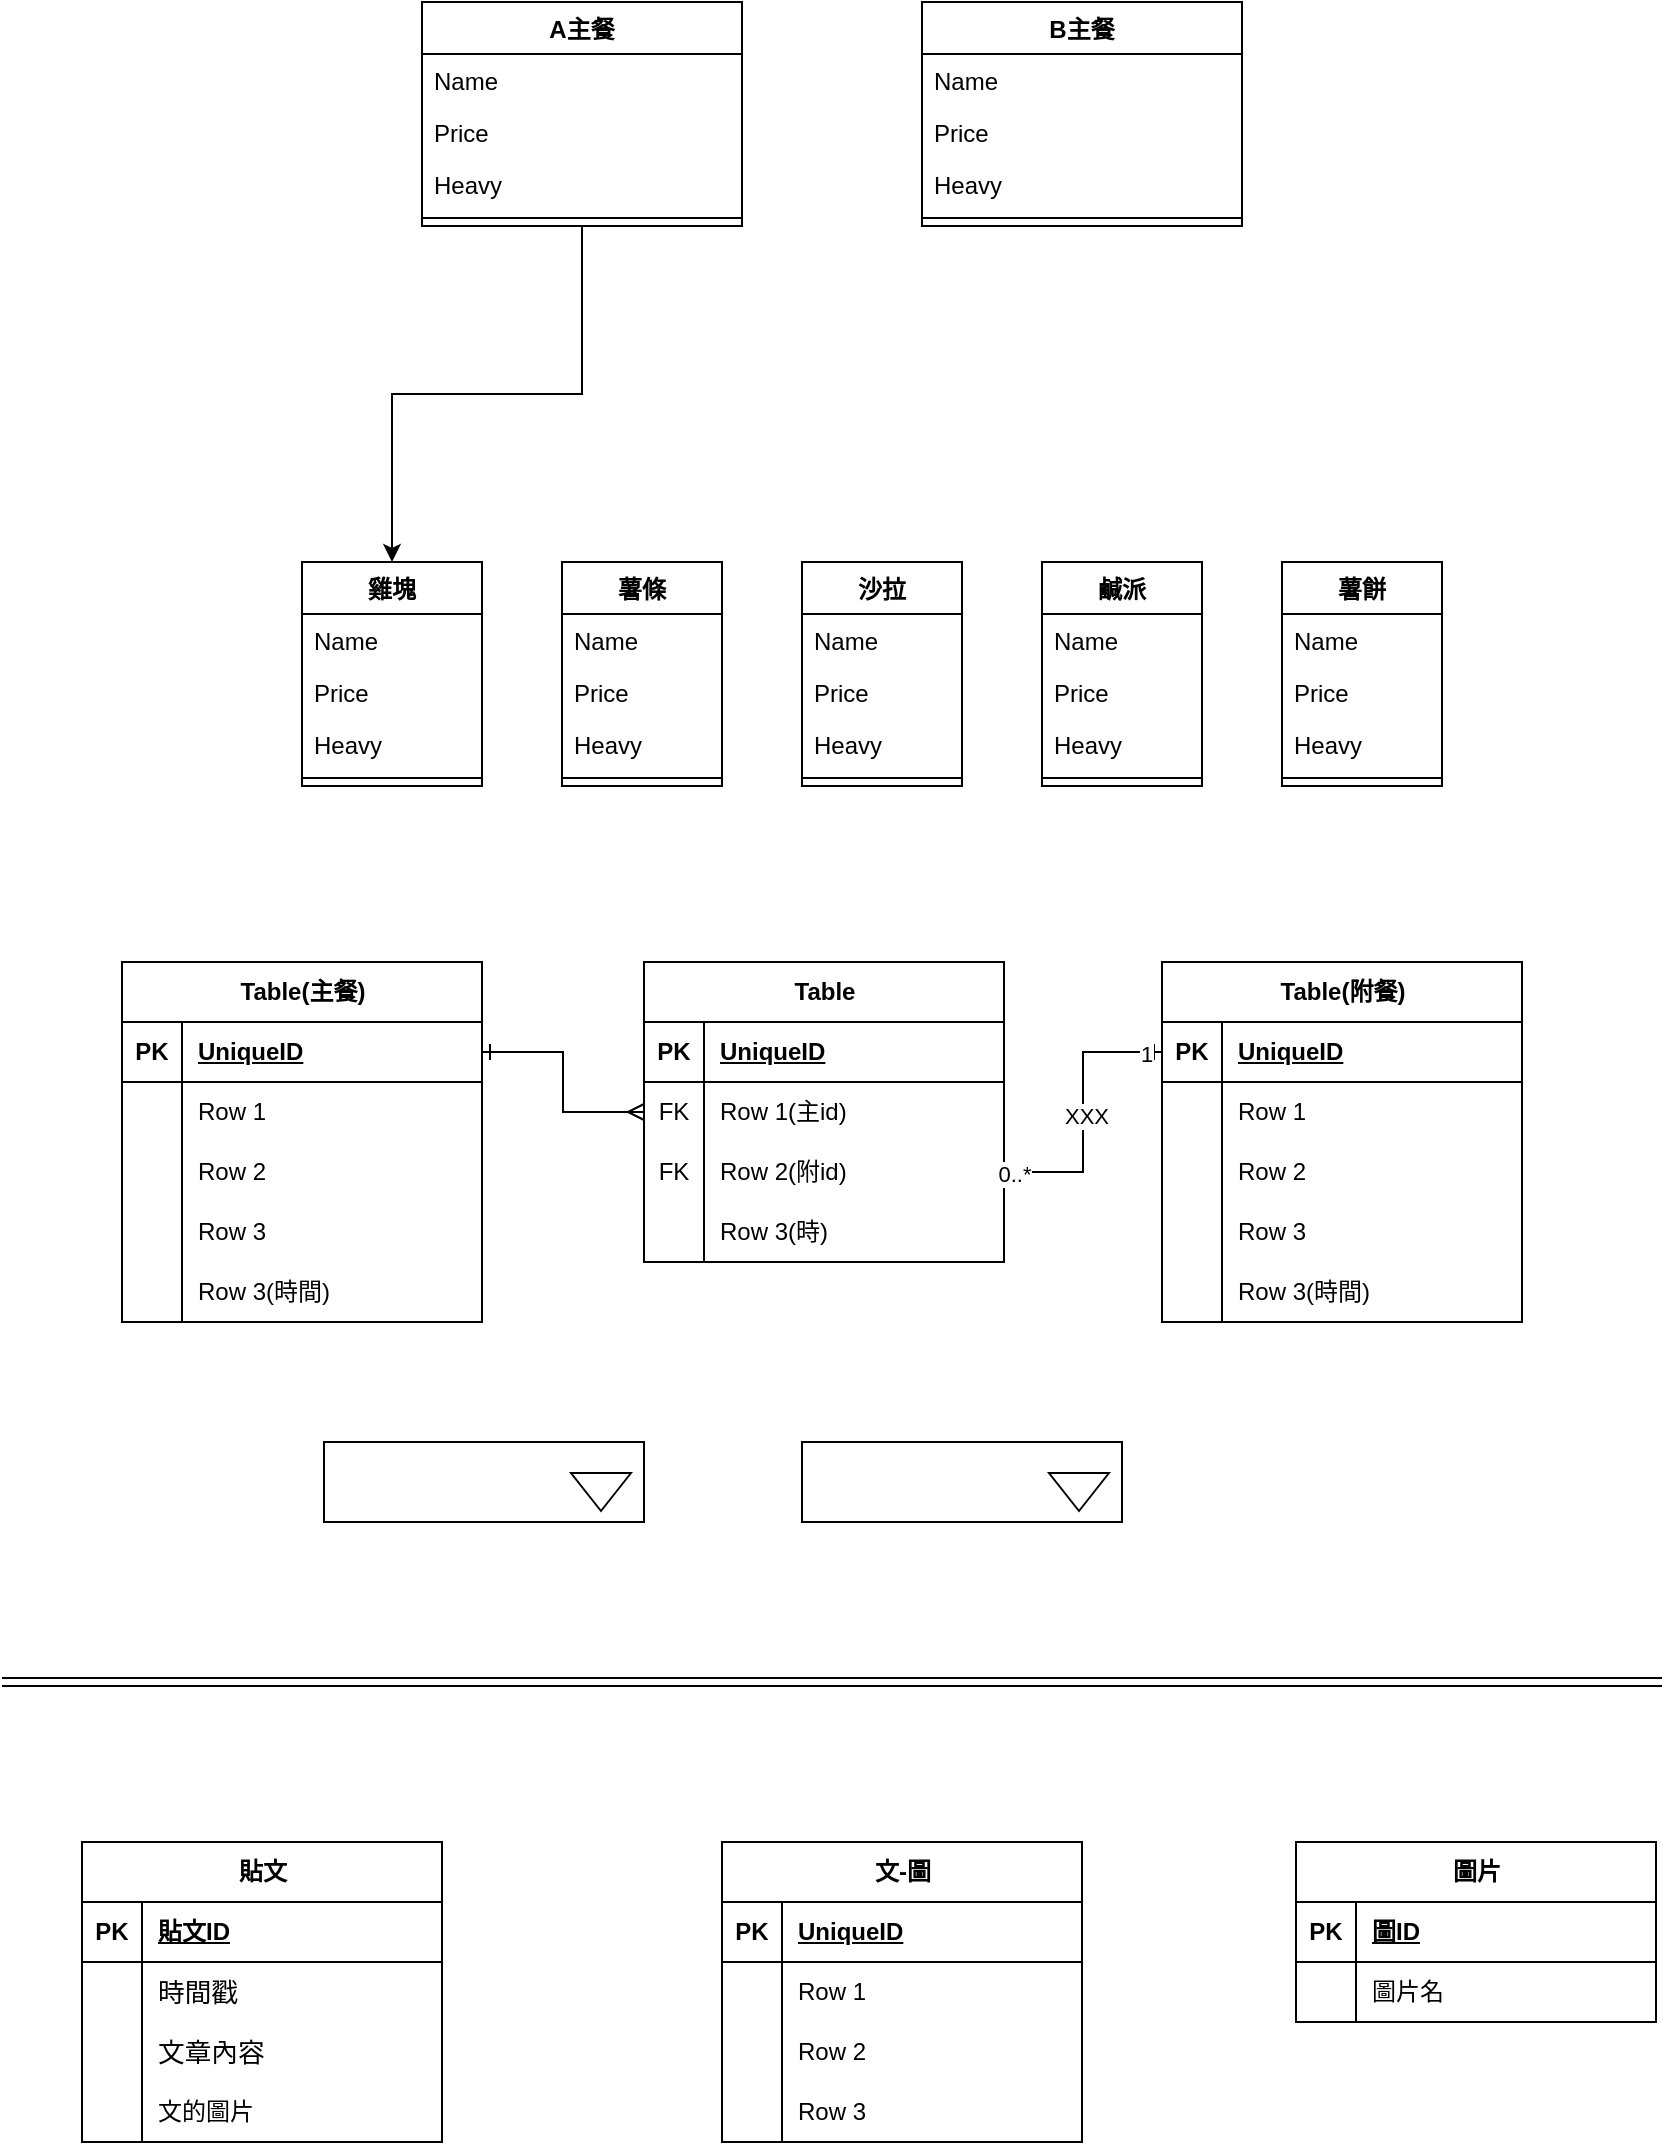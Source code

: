 <mxfile version="24.1.0" type="device" pages="4">
  <diagram name="第 1 页" id="1hySr7Hv5BNfo9aqYFjj">
    <mxGraphModel dx="954" dy="496" grid="1" gridSize="10" guides="1" tooltips="1" connect="1" arrows="1" fold="1" page="1" pageScale="1" pageWidth="827" pageHeight="1169" math="0" shadow="0">
      <root>
        <mxCell id="0" />
        <mxCell id="1" parent="0" />
        <mxCell id="KaHefuODRxWjXXw9yC0p-53" style="edgeStyle=orthogonalEdgeStyle;rounded=0;orthogonalLoop=1;jettySize=auto;html=1;" edge="1" parent="1" source="KaHefuODRxWjXXw9yC0p-1" target="KaHefuODRxWjXXw9yC0p-14">
          <mxGeometry relative="1" as="geometry" />
        </mxCell>
        <mxCell id="KaHefuODRxWjXXw9yC0p-1" value="A主餐" style="swimlane;fontStyle=1;align=center;verticalAlign=top;childLayout=stackLayout;horizontal=1;startSize=26;horizontalStack=0;resizeParent=1;resizeParentMax=0;resizeLast=0;collapsible=1;marginBottom=0;whiteSpace=wrap;html=1;" vertex="1" parent="1">
          <mxGeometry x="210" y="40" width="160" height="112" as="geometry" />
        </mxCell>
        <mxCell id="KaHefuODRxWjXXw9yC0p-2" value="Name" style="text;strokeColor=none;fillColor=none;align=left;verticalAlign=top;spacingLeft=4;spacingRight=4;overflow=hidden;rotatable=0;points=[[0,0.5],[1,0.5]];portConstraint=eastwest;whiteSpace=wrap;html=1;" vertex="1" parent="KaHefuODRxWjXXw9yC0p-1">
          <mxGeometry y="26" width="160" height="26" as="geometry" />
        </mxCell>
        <mxCell id="KaHefuODRxWjXXw9yC0p-11" value="&lt;div&gt;Price&lt;/div&gt;" style="text;strokeColor=none;fillColor=none;align=left;verticalAlign=top;spacingLeft=4;spacingRight=4;overflow=hidden;rotatable=0;points=[[0,0.5],[1,0.5]];portConstraint=eastwest;whiteSpace=wrap;html=1;" vertex="1" parent="KaHefuODRxWjXXw9yC0p-1">
          <mxGeometry y="52" width="160" height="26" as="geometry" />
        </mxCell>
        <mxCell id="KaHefuODRxWjXXw9yC0p-12" value="Heavy" style="text;strokeColor=none;fillColor=none;align=left;verticalAlign=top;spacingLeft=4;spacingRight=4;overflow=hidden;rotatable=0;points=[[0,0.5],[1,0.5]];portConstraint=eastwest;whiteSpace=wrap;html=1;" vertex="1" parent="KaHefuODRxWjXXw9yC0p-1">
          <mxGeometry y="78" width="160" height="26" as="geometry" />
        </mxCell>
        <mxCell id="KaHefuODRxWjXXw9yC0p-3" value="" style="line;strokeWidth=1;fillColor=none;align=left;verticalAlign=middle;spacingTop=-1;spacingLeft=3;spacingRight=3;rotatable=0;labelPosition=right;points=[];portConstraint=eastwest;strokeColor=inherit;" vertex="1" parent="KaHefuODRxWjXXw9yC0p-1">
          <mxGeometry y="104" width="160" height="8" as="geometry" />
        </mxCell>
        <mxCell id="KaHefuODRxWjXXw9yC0p-14" value="雞塊" style="swimlane;fontStyle=1;align=center;verticalAlign=top;childLayout=stackLayout;horizontal=1;startSize=26;horizontalStack=0;resizeParent=1;resizeParentMax=0;resizeLast=0;collapsible=1;marginBottom=0;whiteSpace=wrap;html=1;" vertex="1" parent="1">
          <mxGeometry x="150" y="320" width="90" height="112" as="geometry" />
        </mxCell>
        <mxCell id="KaHefuODRxWjXXw9yC0p-15" value="Name" style="text;strokeColor=none;fillColor=none;align=left;verticalAlign=top;spacingLeft=4;spacingRight=4;overflow=hidden;rotatable=0;points=[[0,0.5],[1,0.5]];portConstraint=eastwest;whiteSpace=wrap;html=1;" vertex="1" parent="KaHefuODRxWjXXw9yC0p-14">
          <mxGeometry y="26" width="90" height="26" as="geometry" />
        </mxCell>
        <mxCell id="KaHefuODRxWjXXw9yC0p-16" value="&lt;div&gt;Price&lt;/div&gt;" style="text;strokeColor=none;fillColor=none;align=left;verticalAlign=top;spacingLeft=4;spacingRight=4;overflow=hidden;rotatable=0;points=[[0,0.5],[1,0.5]];portConstraint=eastwest;whiteSpace=wrap;html=1;" vertex="1" parent="KaHefuODRxWjXXw9yC0p-14">
          <mxGeometry y="52" width="90" height="26" as="geometry" />
        </mxCell>
        <mxCell id="KaHefuODRxWjXXw9yC0p-17" value="Heavy" style="text;strokeColor=none;fillColor=none;align=left;verticalAlign=top;spacingLeft=4;spacingRight=4;overflow=hidden;rotatable=0;points=[[0,0.5],[1,0.5]];portConstraint=eastwest;whiteSpace=wrap;html=1;" vertex="1" parent="KaHefuODRxWjXXw9yC0p-14">
          <mxGeometry y="78" width="90" height="26" as="geometry" />
        </mxCell>
        <mxCell id="KaHefuODRxWjXXw9yC0p-18" value="" style="line;strokeWidth=1;fillColor=none;align=left;verticalAlign=middle;spacingTop=-1;spacingLeft=3;spacingRight=3;rotatable=0;labelPosition=right;points=[];portConstraint=eastwest;strokeColor=inherit;" vertex="1" parent="KaHefuODRxWjXXw9yC0p-14">
          <mxGeometry y="104" width="90" height="8" as="geometry" />
        </mxCell>
        <mxCell id="KaHefuODRxWjXXw9yC0p-27" value="B主餐" style="swimlane;fontStyle=1;align=center;verticalAlign=top;childLayout=stackLayout;horizontal=1;startSize=26;horizontalStack=0;resizeParent=1;resizeParentMax=0;resizeLast=0;collapsible=1;marginBottom=0;whiteSpace=wrap;html=1;" vertex="1" parent="1">
          <mxGeometry x="460" y="40" width="160" height="112" as="geometry" />
        </mxCell>
        <mxCell id="KaHefuODRxWjXXw9yC0p-28" value="Name" style="text;strokeColor=none;fillColor=none;align=left;verticalAlign=top;spacingLeft=4;spacingRight=4;overflow=hidden;rotatable=0;points=[[0,0.5],[1,0.5]];portConstraint=eastwest;whiteSpace=wrap;html=1;" vertex="1" parent="KaHefuODRxWjXXw9yC0p-27">
          <mxGeometry y="26" width="160" height="26" as="geometry" />
        </mxCell>
        <mxCell id="KaHefuODRxWjXXw9yC0p-29" value="&lt;div&gt;Price&lt;/div&gt;" style="text;strokeColor=none;fillColor=none;align=left;verticalAlign=top;spacingLeft=4;spacingRight=4;overflow=hidden;rotatable=0;points=[[0,0.5],[1,0.5]];portConstraint=eastwest;whiteSpace=wrap;html=1;" vertex="1" parent="KaHefuODRxWjXXw9yC0p-27">
          <mxGeometry y="52" width="160" height="26" as="geometry" />
        </mxCell>
        <mxCell id="KaHefuODRxWjXXw9yC0p-30" value="Heavy" style="text;strokeColor=none;fillColor=none;align=left;verticalAlign=top;spacingLeft=4;spacingRight=4;overflow=hidden;rotatable=0;points=[[0,0.5],[1,0.5]];portConstraint=eastwest;whiteSpace=wrap;html=1;" vertex="1" parent="KaHefuODRxWjXXw9yC0p-27">
          <mxGeometry y="78" width="160" height="26" as="geometry" />
        </mxCell>
        <mxCell id="KaHefuODRxWjXXw9yC0p-31" value="" style="line;strokeWidth=1;fillColor=none;align=left;verticalAlign=middle;spacingTop=-1;spacingLeft=3;spacingRight=3;rotatable=0;labelPosition=right;points=[];portConstraint=eastwest;strokeColor=inherit;" vertex="1" parent="KaHefuODRxWjXXw9yC0p-27">
          <mxGeometry y="104" width="160" height="8" as="geometry" />
        </mxCell>
        <mxCell id="KaHefuODRxWjXXw9yC0p-32" value="薯條" style="swimlane;fontStyle=1;align=center;verticalAlign=top;childLayout=stackLayout;horizontal=1;startSize=26;horizontalStack=0;resizeParent=1;resizeParentMax=0;resizeLast=0;collapsible=1;marginBottom=0;whiteSpace=wrap;html=1;" vertex="1" parent="1">
          <mxGeometry x="280" y="320" width="80" height="112" as="geometry" />
        </mxCell>
        <mxCell id="KaHefuODRxWjXXw9yC0p-33" value="Name" style="text;strokeColor=none;fillColor=none;align=left;verticalAlign=top;spacingLeft=4;spacingRight=4;overflow=hidden;rotatable=0;points=[[0,0.5],[1,0.5]];portConstraint=eastwest;whiteSpace=wrap;html=1;" vertex="1" parent="KaHefuODRxWjXXw9yC0p-32">
          <mxGeometry y="26" width="80" height="26" as="geometry" />
        </mxCell>
        <mxCell id="KaHefuODRxWjXXw9yC0p-34" value="&lt;div&gt;Price&lt;/div&gt;" style="text;strokeColor=none;fillColor=none;align=left;verticalAlign=top;spacingLeft=4;spacingRight=4;overflow=hidden;rotatable=0;points=[[0,0.5],[1,0.5]];portConstraint=eastwest;whiteSpace=wrap;html=1;" vertex="1" parent="KaHefuODRxWjXXw9yC0p-32">
          <mxGeometry y="52" width="80" height="26" as="geometry" />
        </mxCell>
        <mxCell id="KaHefuODRxWjXXw9yC0p-35" value="Heavy" style="text;strokeColor=none;fillColor=none;align=left;verticalAlign=top;spacingLeft=4;spacingRight=4;overflow=hidden;rotatable=0;points=[[0,0.5],[1,0.5]];portConstraint=eastwest;whiteSpace=wrap;html=1;" vertex="1" parent="KaHefuODRxWjXXw9yC0p-32">
          <mxGeometry y="78" width="80" height="26" as="geometry" />
        </mxCell>
        <mxCell id="KaHefuODRxWjXXw9yC0p-36" value="" style="line;strokeWidth=1;fillColor=none;align=left;verticalAlign=middle;spacingTop=-1;spacingLeft=3;spacingRight=3;rotatable=0;labelPosition=right;points=[];portConstraint=eastwest;strokeColor=inherit;" vertex="1" parent="KaHefuODRxWjXXw9yC0p-32">
          <mxGeometry y="104" width="80" height="8" as="geometry" />
        </mxCell>
        <mxCell id="KaHefuODRxWjXXw9yC0p-37" value="沙拉" style="swimlane;fontStyle=1;align=center;verticalAlign=top;childLayout=stackLayout;horizontal=1;startSize=26;horizontalStack=0;resizeParent=1;resizeParentMax=0;resizeLast=0;collapsible=1;marginBottom=0;whiteSpace=wrap;html=1;" vertex="1" parent="1">
          <mxGeometry x="400" y="320" width="80" height="112" as="geometry" />
        </mxCell>
        <mxCell id="KaHefuODRxWjXXw9yC0p-38" value="Name" style="text;strokeColor=none;fillColor=none;align=left;verticalAlign=top;spacingLeft=4;spacingRight=4;overflow=hidden;rotatable=0;points=[[0,0.5],[1,0.5]];portConstraint=eastwest;whiteSpace=wrap;html=1;" vertex="1" parent="KaHefuODRxWjXXw9yC0p-37">
          <mxGeometry y="26" width="80" height="26" as="geometry" />
        </mxCell>
        <mxCell id="KaHefuODRxWjXXw9yC0p-39" value="&lt;div&gt;Price&lt;/div&gt;" style="text;strokeColor=none;fillColor=none;align=left;verticalAlign=top;spacingLeft=4;spacingRight=4;overflow=hidden;rotatable=0;points=[[0,0.5],[1,0.5]];portConstraint=eastwest;whiteSpace=wrap;html=1;" vertex="1" parent="KaHefuODRxWjXXw9yC0p-37">
          <mxGeometry y="52" width="80" height="26" as="geometry" />
        </mxCell>
        <mxCell id="KaHefuODRxWjXXw9yC0p-40" value="Heavy" style="text;strokeColor=none;fillColor=none;align=left;verticalAlign=top;spacingLeft=4;spacingRight=4;overflow=hidden;rotatable=0;points=[[0,0.5],[1,0.5]];portConstraint=eastwest;whiteSpace=wrap;html=1;" vertex="1" parent="KaHefuODRxWjXXw9yC0p-37">
          <mxGeometry y="78" width="80" height="26" as="geometry" />
        </mxCell>
        <mxCell id="KaHefuODRxWjXXw9yC0p-41" value="" style="line;strokeWidth=1;fillColor=none;align=left;verticalAlign=middle;spacingTop=-1;spacingLeft=3;spacingRight=3;rotatable=0;labelPosition=right;points=[];portConstraint=eastwest;strokeColor=inherit;" vertex="1" parent="KaHefuODRxWjXXw9yC0p-37">
          <mxGeometry y="104" width="80" height="8" as="geometry" />
        </mxCell>
        <mxCell id="KaHefuODRxWjXXw9yC0p-42" value="鹹派" style="swimlane;fontStyle=1;align=center;verticalAlign=top;childLayout=stackLayout;horizontal=1;startSize=26;horizontalStack=0;resizeParent=1;resizeParentMax=0;resizeLast=0;collapsible=1;marginBottom=0;whiteSpace=wrap;html=1;" vertex="1" parent="1">
          <mxGeometry x="520" y="320" width="80" height="112" as="geometry" />
        </mxCell>
        <mxCell id="KaHefuODRxWjXXw9yC0p-43" value="Name" style="text;strokeColor=none;fillColor=none;align=left;verticalAlign=top;spacingLeft=4;spacingRight=4;overflow=hidden;rotatable=0;points=[[0,0.5],[1,0.5]];portConstraint=eastwest;whiteSpace=wrap;html=1;" vertex="1" parent="KaHefuODRxWjXXw9yC0p-42">
          <mxGeometry y="26" width="80" height="26" as="geometry" />
        </mxCell>
        <mxCell id="KaHefuODRxWjXXw9yC0p-44" value="&lt;div&gt;Price&lt;/div&gt;" style="text;strokeColor=none;fillColor=none;align=left;verticalAlign=top;spacingLeft=4;spacingRight=4;overflow=hidden;rotatable=0;points=[[0,0.5],[1,0.5]];portConstraint=eastwest;whiteSpace=wrap;html=1;" vertex="1" parent="KaHefuODRxWjXXw9yC0p-42">
          <mxGeometry y="52" width="80" height="26" as="geometry" />
        </mxCell>
        <mxCell id="KaHefuODRxWjXXw9yC0p-45" value="Heavy" style="text;strokeColor=none;fillColor=none;align=left;verticalAlign=top;spacingLeft=4;spacingRight=4;overflow=hidden;rotatable=0;points=[[0,0.5],[1,0.5]];portConstraint=eastwest;whiteSpace=wrap;html=1;" vertex="1" parent="KaHefuODRxWjXXw9yC0p-42">
          <mxGeometry y="78" width="80" height="26" as="geometry" />
        </mxCell>
        <mxCell id="KaHefuODRxWjXXw9yC0p-46" value="" style="line;strokeWidth=1;fillColor=none;align=left;verticalAlign=middle;spacingTop=-1;spacingLeft=3;spacingRight=3;rotatable=0;labelPosition=right;points=[];portConstraint=eastwest;strokeColor=inherit;" vertex="1" parent="KaHefuODRxWjXXw9yC0p-42">
          <mxGeometry y="104" width="80" height="8" as="geometry" />
        </mxCell>
        <mxCell id="KaHefuODRxWjXXw9yC0p-47" value="薯餅" style="swimlane;fontStyle=1;align=center;verticalAlign=top;childLayout=stackLayout;horizontal=1;startSize=26;horizontalStack=0;resizeParent=1;resizeParentMax=0;resizeLast=0;collapsible=1;marginBottom=0;whiteSpace=wrap;html=1;" vertex="1" parent="1">
          <mxGeometry x="640" y="320" width="80" height="112" as="geometry" />
        </mxCell>
        <mxCell id="KaHefuODRxWjXXw9yC0p-48" value="Name" style="text;strokeColor=none;fillColor=none;align=left;verticalAlign=top;spacingLeft=4;spacingRight=4;overflow=hidden;rotatable=0;points=[[0,0.5],[1,0.5]];portConstraint=eastwest;whiteSpace=wrap;html=1;" vertex="1" parent="KaHefuODRxWjXXw9yC0p-47">
          <mxGeometry y="26" width="80" height="26" as="geometry" />
        </mxCell>
        <mxCell id="KaHefuODRxWjXXw9yC0p-49" value="&lt;div&gt;Price&lt;/div&gt;" style="text;strokeColor=none;fillColor=none;align=left;verticalAlign=top;spacingLeft=4;spacingRight=4;overflow=hidden;rotatable=0;points=[[0,0.5],[1,0.5]];portConstraint=eastwest;whiteSpace=wrap;html=1;" vertex="1" parent="KaHefuODRxWjXXw9yC0p-47">
          <mxGeometry y="52" width="80" height="26" as="geometry" />
        </mxCell>
        <mxCell id="KaHefuODRxWjXXw9yC0p-50" value="Heavy" style="text;strokeColor=none;fillColor=none;align=left;verticalAlign=top;spacingLeft=4;spacingRight=4;overflow=hidden;rotatable=0;points=[[0,0.5],[1,0.5]];portConstraint=eastwest;whiteSpace=wrap;html=1;" vertex="1" parent="KaHefuODRxWjXXw9yC0p-47">
          <mxGeometry y="78" width="80" height="26" as="geometry" />
        </mxCell>
        <mxCell id="KaHefuODRxWjXXw9yC0p-51" value="" style="line;strokeWidth=1;fillColor=none;align=left;verticalAlign=middle;spacingTop=-1;spacingLeft=3;spacingRight=3;rotatable=0;labelPosition=right;points=[];portConstraint=eastwest;strokeColor=inherit;" vertex="1" parent="KaHefuODRxWjXXw9yC0p-47">
          <mxGeometry y="104" width="80" height="8" as="geometry" />
        </mxCell>
        <mxCell id="KaHefuODRxWjXXw9yC0p-54" value="Table(主餐)" style="shape=table;startSize=30;container=1;collapsible=1;childLayout=tableLayout;fixedRows=1;rowLines=0;fontStyle=1;align=center;resizeLast=1;html=1;" vertex="1" parent="1">
          <mxGeometry x="60" y="520" width="180" height="180" as="geometry" />
        </mxCell>
        <mxCell id="KaHefuODRxWjXXw9yC0p-55" value="" style="shape=tableRow;horizontal=0;startSize=0;swimlaneHead=0;swimlaneBody=0;fillColor=none;collapsible=0;dropTarget=0;points=[[0,0.5],[1,0.5]];portConstraint=eastwest;top=0;left=0;right=0;bottom=1;" vertex="1" parent="KaHefuODRxWjXXw9yC0p-54">
          <mxGeometry y="30" width="180" height="30" as="geometry" />
        </mxCell>
        <mxCell id="KaHefuODRxWjXXw9yC0p-56" value="PK" style="shape=partialRectangle;connectable=0;fillColor=none;top=0;left=0;bottom=0;right=0;fontStyle=1;overflow=hidden;whiteSpace=wrap;html=1;" vertex="1" parent="KaHefuODRxWjXXw9yC0p-55">
          <mxGeometry width="30" height="30" as="geometry">
            <mxRectangle width="30" height="30" as="alternateBounds" />
          </mxGeometry>
        </mxCell>
        <mxCell id="KaHefuODRxWjXXw9yC0p-57" value="UniqueID" style="shape=partialRectangle;connectable=0;fillColor=none;top=0;left=0;bottom=0;right=0;align=left;spacingLeft=6;fontStyle=5;overflow=hidden;whiteSpace=wrap;html=1;" vertex="1" parent="KaHefuODRxWjXXw9yC0p-55">
          <mxGeometry x="30" width="150" height="30" as="geometry">
            <mxRectangle width="150" height="30" as="alternateBounds" />
          </mxGeometry>
        </mxCell>
        <mxCell id="KaHefuODRxWjXXw9yC0p-58" value="" style="shape=tableRow;horizontal=0;startSize=0;swimlaneHead=0;swimlaneBody=0;fillColor=none;collapsible=0;dropTarget=0;points=[[0,0.5],[1,0.5]];portConstraint=eastwest;top=0;left=0;right=0;bottom=0;" vertex="1" parent="KaHefuODRxWjXXw9yC0p-54">
          <mxGeometry y="60" width="180" height="30" as="geometry" />
        </mxCell>
        <mxCell id="KaHefuODRxWjXXw9yC0p-59" value="" style="shape=partialRectangle;connectable=0;fillColor=none;top=0;left=0;bottom=0;right=0;editable=1;overflow=hidden;whiteSpace=wrap;html=1;" vertex="1" parent="KaHefuODRxWjXXw9yC0p-58">
          <mxGeometry width="30" height="30" as="geometry">
            <mxRectangle width="30" height="30" as="alternateBounds" />
          </mxGeometry>
        </mxCell>
        <mxCell id="KaHefuODRxWjXXw9yC0p-60" value="Row 1" style="shape=partialRectangle;connectable=0;fillColor=none;top=0;left=0;bottom=0;right=0;align=left;spacingLeft=6;overflow=hidden;whiteSpace=wrap;html=1;" vertex="1" parent="KaHefuODRxWjXXw9yC0p-58">
          <mxGeometry x="30" width="150" height="30" as="geometry">
            <mxRectangle width="150" height="30" as="alternateBounds" />
          </mxGeometry>
        </mxCell>
        <mxCell id="KaHefuODRxWjXXw9yC0p-61" value="" style="shape=tableRow;horizontal=0;startSize=0;swimlaneHead=0;swimlaneBody=0;fillColor=none;collapsible=0;dropTarget=0;points=[[0,0.5],[1,0.5]];portConstraint=eastwest;top=0;left=0;right=0;bottom=0;" vertex="1" parent="KaHefuODRxWjXXw9yC0p-54">
          <mxGeometry y="90" width="180" height="30" as="geometry" />
        </mxCell>
        <mxCell id="KaHefuODRxWjXXw9yC0p-62" value="" style="shape=partialRectangle;connectable=0;fillColor=none;top=0;left=0;bottom=0;right=0;editable=1;overflow=hidden;whiteSpace=wrap;html=1;" vertex="1" parent="KaHefuODRxWjXXw9yC0p-61">
          <mxGeometry width="30" height="30" as="geometry">
            <mxRectangle width="30" height="30" as="alternateBounds" />
          </mxGeometry>
        </mxCell>
        <mxCell id="KaHefuODRxWjXXw9yC0p-63" value="Row 2" style="shape=partialRectangle;connectable=0;fillColor=none;top=0;left=0;bottom=0;right=0;align=left;spacingLeft=6;overflow=hidden;whiteSpace=wrap;html=1;" vertex="1" parent="KaHefuODRxWjXXw9yC0p-61">
          <mxGeometry x="30" width="150" height="30" as="geometry">
            <mxRectangle width="150" height="30" as="alternateBounds" />
          </mxGeometry>
        </mxCell>
        <mxCell id="KaHefuODRxWjXXw9yC0p-64" value="" style="shape=tableRow;horizontal=0;startSize=0;swimlaneHead=0;swimlaneBody=0;fillColor=none;collapsible=0;dropTarget=0;points=[[0,0.5],[1,0.5]];portConstraint=eastwest;top=0;left=0;right=0;bottom=0;" vertex="1" parent="KaHefuODRxWjXXw9yC0p-54">
          <mxGeometry y="120" width="180" height="30" as="geometry" />
        </mxCell>
        <mxCell id="KaHefuODRxWjXXw9yC0p-65" value="" style="shape=partialRectangle;connectable=0;fillColor=none;top=0;left=0;bottom=0;right=0;editable=1;overflow=hidden;whiteSpace=wrap;html=1;" vertex="1" parent="KaHefuODRxWjXXw9yC0p-64">
          <mxGeometry width="30" height="30" as="geometry">
            <mxRectangle width="30" height="30" as="alternateBounds" />
          </mxGeometry>
        </mxCell>
        <mxCell id="KaHefuODRxWjXXw9yC0p-66" value="Row 3" style="shape=partialRectangle;connectable=0;fillColor=none;top=0;left=0;bottom=0;right=0;align=left;spacingLeft=6;overflow=hidden;whiteSpace=wrap;html=1;" vertex="1" parent="KaHefuODRxWjXXw9yC0p-64">
          <mxGeometry x="30" width="150" height="30" as="geometry">
            <mxRectangle width="150" height="30" as="alternateBounds" />
          </mxGeometry>
        </mxCell>
        <mxCell id="KaHefuODRxWjXXw9yC0p-70" value="" style="shape=tableRow;horizontal=0;startSize=0;swimlaneHead=0;swimlaneBody=0;fillColor=none;collapsible=0;dropTarget=0;points=[[0,0.5],[1,0.5]];portConstraint=eastwest;top=0;left=0;right=0;bottom=0;" vertex="1" parent="KaHefuODRxWjXXw9yC0p-54">
          <mxGeometry y="150" width="180" height="30" as="geometry" />
        </mxCell>
        <mxCell id="KaHefuODRxWjXXw9yC0p-71" value="" style="shape=partialRectangle;connectable=0;fillColor=none;top=0;left=0;bottom=0;right=0;editable=1;overflow=hidden;whiteSpace=wrap;html=1;" vertex="1" parent="KaHefuODRxWjXXw9yC0p-70">
          <mxGeometry width="30" height="30" as="geometry">
            <mxRectangle width="30" height="30" as="alternateBounds" />
          </mxGeometry>
        </mxCell>
        <mxCell id="KaHefuODRxWjXXw9yC0p-72" value="Row 3(時間)" style="shape=partialRectangle;connectable=0;fillColor=none;top=0;left=0;bottom=0;right=0;align=left;spacingLeft=6;overflow=hidden;whiteSpace=wrap;html=1;" vertex="1" parent="KaHefuODRxWjXXw9yC0p-70">
          <mxGeometry x="30" width="150" height="30" as="geometry">
            <mxRectangle width="150" height="30" as="alternateBounds" />
          </mxGeometry>
        </mxCell>
        <mxCell id="KaHefuODRxWjXXw9yC0p-73" value="Table(附餐)" style="shape=table;startSize=30;container=1;collapsible=1;childLayout=tableLayout;fixedRows=1;rowLines=0;fontStyle=1;align=center;resizeLast=1;html=1;" vertex="1" parent="1">
          <mxGeometry x="580" y="520" width="180" height="180" as="geometry" />
        </mxCell>
        <mxCell id="KaHefuODRxWjXXw9yC0p-74" value="" style="shape=tableRow;horizontal=0;startSize=0;swimlaneHead=0;swimlaneBody=0;fillColor=none;collapsible=0;dropTarget=0;points=[[0,0.5],[1,0.5]];portConstraint=eastwest;top=0;left=0;right=0;bottom=1;" vertex="1" parent="KaHefuODRxWjXXw9yC0p-73">
          <mxGeometry y="30" width="180" height="30" as="geometry" />
        </mxCell>
        <mxCell id="KaHefuODRxWjXXw9yC0p-75" value="PK" style="shape=partialRectangle;connectable=0;fillColor=none;top=0;left=0;bottom=0;right=0;fontStyle=1;overflow=hidden;whiteSpace=wrap;html=1;" vertex="1" parent="KaHefuODRxWjXXw9yC0p-74">
          <mxGeometry width="30" height="30" as="geometry">
            <mxRectangle width="30" height="30" as="alternateBounds" />
          </mxGeometry>
        </mxCell>
        <mxCell id="KaHefuODRxWjXXw9yC0p-76" value="UniqueID" style="shape=partialRectangle;connectable=0;fillColor=none;top=0;left=0;bottom=0;right=0;align=left;spacingLeft=6;fontStyle=5;overflow=hidden;whiteSpace=wrap;html=1;" vertex="1" parent="KaHefuODRxWjXXw9yC0p-74">
          <mxGeometry x="30" width="150" height="30" as="geometry">
            <mxRectangle width="150" height="30" as="alternateBounds" />
          </mxGeometry>
        </mxCell>
        <mxCell id="KaHefuODRxWjXXw9yC0p-77" value="" style="shape=tableRow;horizontal=0;startSize=0;swimlaneHead=0;swimlaneBody=0;fillColor=none;collapsible=0;dropTarget=0;points=[[0,0.5],[1,0.5]];portConstraint=eastwest;top=0;left=0;right=0;bottom=0;" vertex="1" parent="KaHefuODRxWjXXw9yC0p-73">
          <mxGeometry y="60" width="180" height="30" as="geometry" />
        </mxCell>
        <mxCell id="KaHefuODRxWjXXw9yC0p-78" value="" style="shape=partialRectangle;connectable=0;fillColor=none;top=0;left=0;bottom=0;right=0;editable=1;overflow=hidden;whiteSpace=wrap;html=1;" vertex="1" parent="KaHefuODRxWjXXw9yC0p-77">
          <mxGeometry width="30" height="30" as="geometry">
            <mxRectangle width="30" height="30" as="alternateBounds" />
          </mxGeometry>
        </mxCell>
        <mxCell id="KaHefuODRxWjXXw9yC0p-79" value="Row 1" style="shape=partialRectangle;connectable=0;fillColor=none;top=0;left=0;bottom=0;right=0;align=left;spacingLeft=6;overflow=hidden;whiteSpace=wrap;html=1;" vertex="1" parent="KaHefuODRxWjXXw9yC0p-77">
          <mxGeometry x="30" width="150" height="30" as="geometry">
            <mxRectangle width="150" height="30" as="alternateBounds" />
          </mxGeometry>
        </mxCell>
        <mxCell id="KaHefuODRxWjXXw9yC0p-80" value="" style="shape=tableRow;horizontal=0;startSize=0;swimlaneHead=0;swimlaneBody=0;fillColor=none;collapsible=0;dropTarget=0;points=[[0,0.5],[1,0.5]];portConstraint=eastwest;top=0;left=0;right=0;bottom=0;" vertex="1" parent="KaHefuODRxWjXXw9yC0p-73">
          <mxGeometry y="90" width="180" height="30" as="geometry" />
        </mxCell>
        <mxCell id="KaHefuODRxWjXXw9yC0p-81" value="" style="shape=partialRectangle;connectable=0;fillColor=none;top=0;left=0;bottom=0;right=0;editable=1;overflow=hidden;whiteSpace=wrap;html=1;" vertex="1" parent="KaHefuODRxWjXXw9yC0p-80">
          <mxGeometry width="30" height="30" as="geometry">
            <mxRectangle width="30" height="30" as="alternateBounds" />
          </mxGeometry>
        </mxCell>
        <mxCell id="KaHefuODRxWjXXw9yC0p-82" value="Row 2" style="shape=partialRectangle;connectable=0;fillColor=none;top=0;left=0;bottom=0;right=0;align=left;spacingLeft=6;overflow=hidden;whiteSpace=wrap;html=1;" vertex="1" parent="KaHefuODRxWjXXw9yC0p-80">
          <mxGeometry x="30" width="150" height="30" as="geometry">
            <mxRectangle width="150" height="30" as="alternateBounds" />
          </mxGeometry>
        </mxCell>
        <mxCell id="KaHefuODRxWjXXw9yC0p-83" value="" style="shape=tableRow;horizontal=0;startSize=0;swimlaneHead=0;swimlaneBody=0;fillColor=none;collapsible=0;dropTarget=0;points=[[0,0.5],[1,0.5]];portConstraint=eastwest;top=0;left=0;right=0;bottom=0;" vertex="1" parent="KaHefuODRxWjXXw9yC0p-73">
          <mxGeometry y="120" width="180" height="30" as="geometry" />
        </mxCell>
        <mxCell id="KaHefuODRxWjXXw9yC0p-84" value="" style="shape=partialRectangle;connectable=0;fillColor=none;top=0;left=0;bottom=0;right=0;editable=1;overflow=hidden;whiteSpace=wrap;html=1;" vertex="1" parent="KaHefuODRxWjXXw9yC0p-83">
          <mxGeometry width="30" height="30" as="geometry">
            <mxRectangle width="30" height="30" as="alternateBounds" />
          </mxGeometry>
        </mxCell>
        <mxCell id="KaHefuODRxWjXXw9yC0p-85" value="Row 3" style="shape=partialRectangle;connectable=0;fillColor=none;top=0;left=0;bottom=0;right=0;align=left;spacingLeft=6;overflow=hidden;whiteSpace=wrap;html=1;" vertex="1" parent="KaHefuODRxWjXXw9yC0p-83">
          <mxGeometry x="30" width="150" height="30" as="geometry">
            <mxRectangle width="150" height="30" as="alternateBounds" />
          </mxGeometry>
        </mxCell>
        <mxCell id="KaHefuODRxWjXXw9yC0p-86" value="" style="shape=tableRow;horizontal=0;startSize=0;swimlaneHead=0;swimlaneBody=0;fillColor=none;collapsible=0;dropTarget=0;points=[[0,0.5],[1,0.5]];portConstraint=eastwest;top=0;left=0;right=0;bottom=0;" vertex="1" parent="KaHefuODRxWjXXw9yC0p-73">
          <mxGeometry y="150" width="180" height="30" as="geometry" />
        </mxCell>
        <mxCell id="KaHefuODRxWjXXw9yC0p-87" value="" style="shape=partialRectangle;connectable=0;fillColor=none;top=0;left=0;bottom=0;right=0;editable=1;overflow=hidden;whiteSpace=wrap;html=1;" vertex="1" parent="KaHefuODRxWjXXw9yC0p-86">
          <mxGeometry width="30" height="30" as="geometry">
            <mxRectangle width="30" height="30" as="alternateBounds" />
          </mxGeometry>
        </mxCell>
        <mxCell id="KaHefuODRxWjXXw9yC0p-88" value="Row 3(時間)" style="shape=partialRectangle;connectable=0;fillColor=none;top=0;left=0;bottom=0;right=0;align=left;spacingLeft=6;overflow=hidden;whiteSpace=wrap;html=1;" vertex="1" parent="KaHefuODRxWjXXw9yC0p-86">
          <mxGeometry x="30" width="150" height="30" as="geometry">
            <mxRectangle width="150" height="30" as="alternateBounds" />
          </mxGeometry>
        </mxCell>
        <mxCell id="KaHefuODRxWjXXw9yC0p-89" value="Table" style="shape=table;startSize=30;container=1;collapsible=1;childLayout=tableLayout;fixedRows=1;rowLines=0;fontStyle=1;align=center;resizeLast=1;html=1;" vertex="1" parent="1">
          <mxGeometry x="321" y="520" width="180" height="150" as="geometry" />
        </mxCell>
        <mxCell id="KaHefuODRxWjXXw9yC0p-90" value="" style="shape=tableRow;horizontal=0;startSize=0;swimlaneHead=0;swimlaneBody=0;fillColor=none;collapsible=0;dropTarget=0;points=[[0,0.5],[1,0.5]];portConstraint=eastwest;top=0;left=0;right=0;bottom=1;" vertex="1" parent="KaHefuODRxWjXXw9yC0p-89">
          <mxGeometry y="30" width="180" height="30" as="geometry" />
        </mxCell>
        <mxCell id="KaHefuODRxWjXXw9yC0p-91" value="PK" style="shape=partialRectangle;connectable=0;fillColor=none;top=0;left=0;bottom=0;right=0;fontStyle=1;overflow=hidden;whiteSpace=wrap;html=1;" vertex="1" parent="KaHefuODRxWjXXw9yC0p-90">
          <mxGeometry width="30" height="30" as="geometry">
            <mxRectangle width="30" height="30" as="alternateBounds" />
          </mxGeometry>
        </mxCell>
        <mxCell id="KaHefuODRxWjXXw9yC0p-92" value="UniqueID" style="shape=partialRectangle;connectable=0;fillColor=none;top=0;left=0;bottom=0;right=0;align=left;spacingLeft=6;fontStyle=5;overflow=hidden;whiteSpace=wrap;html=1;" vertex="1" parent="KaHefuODRxWjXXw9yC0p-90">
          <mxGeometry x="30" width="150" height="30" as="geometry">
            <mxRectangle width="150" height="30" as="alternateBounds" />
          </mxGeometry>
        </mxCell>
        <mxCell id="KaHefuODRxWjXXw9yC0p-93" value="" style="shape=tableRow;horizontal=0;startSize=0;swimlaneHead=0;swimlaneBody=0;fillColor=none;collapsible=0;dropTarget=0;points=[[0,0.5],[1,0.5]];portConstraint=eastwest;top=0;left=0;right=0;bottom=0;" vertex="1" parent="KaHefuODRxWjXXw9yC0p-89">
          <mxGeometry y="60" width="180" height="30" as="geometry" />
        </mxCell>
        <mxCell id="KaHefuODRxWjXXw9yC0p-94" value="FK" style="shape=partialRectangle;connectable=0;fillColor=none;top=0;left=0;bottom=0;right=0;editable=1;overflow=hidden;whiteSpace=wrap;html=1;" vertex="1" parent="KaHefuODRxWjXXw9yC0p-93">
          <mxGeometry width="30" height="30" as="geometry">
            <mxRectangle width="30" height="30" as="alternateBounds" />
          </mxGeometry>
        </mxCell>
        <mxCell id="KaHefuODRxWjXXw9yC0p-95" value="Row 1(主id)" style="shape=partialRectangle;connectable=0;fillColor=none;top=0;left=0;bottom=0;right=0;align=left;spacingLeft=6;overflow=hidden;whiteSpace=wrap;html=1;" vertex="1" parent="KaHefuODRxWjXXw9yC0p-93">
          <mxGeometry x="30" width="150" height="30" as="geometry">
            <mxRectangle width="150" height="30" as="alternateBounds" />
          </mxGeometry>
        </mxCell>
        <mxCell id="KaHefuODRxWjXXw9yC0p-96" value="" style="shape=tableRow;horizontal=0;startSize=0;swimlaneHead=0;swimlaneBody=0;fillColor=none;collapsible=0;dropTarget=0;points=[[0,0.5],[1,0.5]];portConstraint=eastwest;top=0;left=0;right=0;bottom=0;" vertex="1" parent="KaHefuODRxWjXXw9yC0p-89">
          <mxGeometry y="90" width="180" height="30" as="geometry" />
        </mxCell>
        <mxCell id="KaHefuODRxWjXXw9yC0p-97" value="FK" style="shape=partialRectangle;connectable=0;fillColor=none;top=0;left=0;bottom=0;right=0;editable=1;overflow=hidden;whiteSpace=wrap;html=1;" vertex="1" parent="KaHefuODRxWjXXw9yC0p-96">
          <mxGeometry width="30" height="30" as="geometry">
            <mxRectangle width="30" height="30" as="alternateBounds" />
          </mxGeometry>
        </mxCell>
        <mxCell id="KaHefuODRxWjXXw9yC0p-98" value="Row 2(附id)" style="shape=partialRectangle;connectable=0;fillColor=none;top=0;left=0;bottom=0;right=0;align=left;spacingLeft=6;overflow=hidden;whiteSpace=wrap;html=1;" vertex="1" parent="KaHefuODRxWjXXw9yC0p-96">
          <mxGeometry x="30" width="150" height="30" as="geometry">
            <mxRectangle width="150" height="30" as="alternateBounds" />
          </mxGeometry>
        </mxCell>
        <mxCell id="KaHefuODRxWjXXw9yC0p-99" value="" style="shape=tableRow;horizontal=0;startSize=0;swimlaneHead=0;swimlaneBody=0;fillColor=none;collapsible=0;dropTarget=0;points=[[0,0.5],[1,0.5]];portConstraint=eastwest;top=0;left=0;right=0;bottom=0;" vertex="1" parent="KaHefuODRxWjXXw9yC0p-89">
          <mxGeometry y="120" width="180" height="30" as="geometry" />
        </mxCell>
        <mxCell id="KaHefuODRxWjXXw9yC0p-100" value="" style="shape=partialRectangle;connectable=0;fillColor=none;top=0;left=0;bottom=0;right=0;editable=1;overflow=hidden;whiteSpace=wrap;html=1;" vertex="1" parent="KaHefuODRxWjXXw9yC0p-99">
          <mxGeometry width="30" height="30" as="geometry">
            <mxRectangle width="30" height="30" as="alternateBounds" />
          </mxGeometry>
        </mxCell>
        <mxCell id="KaHefuODRxWjXXw9yC0p-101" value="Row 3(時)" style="shape=partialRectangle;connectable=0;fillColor=none;top=0;left=0;bottom=0;right=0;align=left;spacingLeft=6;overflow=hidden;whiteSpace=wrap;html=1;" vertex="1" parent="KaHefuODRxWjXXw9yC0p-99">
          <mxGeometry x="30" width="150" height="30" as="geometry">
            <mxRectangle width="150" height="30" as="alternateBounds" />
          </mxGeometry>
        </mxCell>
        <mxCell id="KaHefuODRxWjXXw9yC0p-102" style="edgeStyle=orthogonalEdgeStyle;rounded=0;orthogonalLoop=1;jettySize=auto;html=1;exitX=1;exitY=0.5;exitDx=0;exitDy=0;entryX=0;entryY=0.5;entryDx=0;entryDy=0;startArrow=ERone;startFill=0;endArrow=ERmany;endFill=0;" edge="1" parent="1" source="KaHefuODRxWjXXw9yC0p-55" target="KaHefuODRxWjXXw9yC0p-93">
          <mxGeometry relative="1" as="geometry" />
        </mxCell>
        <mxCell id="KaHefuODRxWjXXw9yC0p-103" style="edgeStyle=orthogonalEdgeStyle;rounded=0;orthogonalLoop=1;jettySize=auto;html=1;exitX=1;exitY=0.5;exitDx=0;exitDy=0;entryX=0;entryY=0.5;entryDx=0;entryDy=0;startArrow=ERmany;startFill=0;endArrow=ERone;endFill=0;" edge="1" parent="1" source="KaHefuODRxWjXXw9yC0p-96" target="KaHefuODRxWjXXw9yC0p-74">
          <mxGeometry relative="1" as="geometry" />
        </mxCell>
        <mxCell id="KaHefuODRxWjXXw9yC0p-109" value="XXX" style="edgeLabel;html=1;align=center;verticalAlign=middle;resizable=0;points=[];" vertex="1" connectable="0" parent="KaHefuODRxWjXXw9yC0p-103">
          <mxGeometry x="-0.029" relative="1" as="geometry">
            <mxPoint x="1" as="offset" />
          </mxGeometry>
        </mxCell>
        <mxCell id="KaHefuODRxWjXXw9yC0p-110" value="1" style="edgeLabel;html=1;align=center;verticalAlign=middle;resizable=0;points=[];" vertex="1" connectable="0" parent="KaHefuODRxWjXXw9yC0p-103">
          <mxGeometry x="0.885" y="-1" relative="1" as="geometry">
            <mxPoint as="offset" />
          </mxGeometry>
        </mxCell>
        <mxCell id="KaHefuODRxWjXXw9yC0p-111" value="0..*" style="edgeLabel;html=1;align=center;verticalAlign=middle;resizable=0;points=[];" vertex="1" connectable="0" parent="KaHefuODRxWjXXw9yC0p-103">
          <mxGeometry x="-0.928" y="-1" relative="1" as="geometry">
            <mxPoint as="offset" />
          </mxGeometry>
        </mxCell>
        <mxCell id="KaHefuODRxWjXXw9yC0p-104" value="" style="rounded=0;whiteSpace=wrap;html=1;" vertex="1" parent="1">
          <mxGeometry x="161" y="760" width="160" height="40" as="geometry" />
        </mxCell>
        <mxCell id="KaHefuODRxWjXXw9yC0p-106" value="" style="triangle;whiteSpace=wrap;html=1;rotation=90;" vertex="1" parent="1">
          <mxGeometry x="290" y="770" width="19" height="30" as="geometry" />
        </mxCell>
        <mxCell id="KaHefuODRxWjXXw9yC0p-107" value="" style="rounded=0;whiteSpace=wrap;html=1;" vertex="1" parent="1">
          <mxGeometry x="400" y="760" width="160" height="40" as="geometry" />
        </mxCell>
        <mxCell id="KaHefuODRxWjXXw9yC0p-108" value="" style="triangle;whiteSpace=wrap;html=1;rotation=90;" vertex="1" parent="1">
          <mxGeometry x="529" y="770" width="19" height="30" as="geometry" />
        </mxCell>
        <mxCell id="KaHefuODRxWjXXw9yC0p-113" value="" style="shape=link;html=1;rounded=0;" edge="1" parent="1">
          <mxGeometry width="100" relative="1" as="geometry">
            <mxPoint y="880" as="sourcePoint" />
            <mxPoint x="830" y="880" as="targetPoint" />
          </mxGeometry>
        </mxCell>
        <mxCell id="KaHefuODRxWjXXw9yC0p-114" value="貼文" style="shape=table;startSize=30;container=1;collapsible=1;childLayout=tableLayout;fixedRows=1;rowLines=0;fontStyle=1;align=center;resizeLast=1;html=1;" vertex="1" parent="1">
          <mxGeometry x="40" y="960" width="180" height="150" as="geometry" />
        </mxCell>
        <mxCell id="KaHefuODRxWjXXw9yC0p-115" value="" style="shape=tableRow;horizontal=0;startSize=0;swimlaneHead=0;swimlaneBody=0;fillColor=none;collapsible=0;dropTarget=0;points=[[0,0.5],[1,0.5]];portConstraint=eastwest;top=0;left=0;right=0;bottom=1;" vertex="1" parent="KaHefuODRxWjXXw9yC0p-114">
          <mxGeometry y="30" width="180" height="30" as="geometry" />
        </mxCell>
        <mxCell id="KaHefuODRxWjXXw9yC0p-116" value="PK" style="shape=partialRectangle;connectable=0;fillColor=none;top=0;left=0;bottom=0;right=0;fontStyle=1;overflow=hidden;whiteSpace=wrap;html=1;" vertex="1" parent="KaHefuODRxWjXXw9yC0p-115">
          <mxGeometry width="30" height="30" as="geometry">
            <mxRectangle width="30" height="30" as="alternateBounds" />
          </mxGeometry>
        </mxCell>
        <mxCell id="KaHefuODRxWjXXw9yC0p-117" value="貼文ID" style="shape=partialRectangle;connectable=0;fillColor=none;top=0;left=0;bottom=0;right=0;align=left;spacingLeft=6;fontStyle=5;overflow=hidden;whiteSpace=wrap;html=1;" vertex="1" parent="KaHefuODRxWjXXw9yC0p-115">
          <mxGeometry x="30" width="150" height="30" as="geometry">
            <mxRectangle width="150" height="30" as="alternateBounds" />
          </mxGeometry>
        </mxCell>
        <mxCell id="KaHefuODRxWjXXw9yC0p-118" value="" style="shape=tableRow;horizontal=0;startSize=0;swimlaneHead=0;swimlaneBody=0;fillColor=none;collapsible=0;dropTarget=0;points=[[0,0.5],[1,0.5]];portConstraint=eastwest;top=0;left=0;right=0;bottom=0;" vertex="1" parent="KaHefuODRxWjXXw9yC0p-114">
          <mxGeometry y="60" width="180" height="30" as="geometry" />
        </mxCell>
        <mxCell id="KaHefuODRxWjXXw9yC0p-119" value="" style="shape=partialRectangle;connectable=0;fillColor=none;top=0;left=0;bottom=0;right=0;editable=1;overflow=hidden;whiteSpace=wrap;html=1;" vertex="1" parent="KaHefuODRxWjXXw9yC0p-118">
          <mxGeometry width="30" height="30" as="geometry">
            <mxRectangle width="30" height="30" as="alternateBounds" />
          </mxGeometry>
        </mxCell>
        <mxCell id="KaHefuODRxWjXXw9yC0p-120" value="&lt;span style=&quot;font-size: 10pt; font-family: Arial;&quot; data-sheets-userformat=&quot;{&amp;quot;2&amp;quot;:513,&amp;quot;3&amp;quot;:{&amp;quot;1&amp;quot;:0},&amp;quot;12&amp;quot;:0}&quot; data-sheets-value=&quot;{&amp;quot;1&amp;quot;:2,&amp;quot;2&amp;quot;:&amp;quot;時間戳 &amp;quot;}&quot; data-sheets-root=&quot;1&quot;&gt;時間戳&lt;/span&gt;" style="shape=partialRectangle;connectable=0;fillColor=none;top=0;left=0;bottom=0;right=0;align=left;spacingLeft=6;overflow=hidden;whiteSpace=wrap;html=1;" vertex="1" parent="KaHefuODRxWjXXw9yC0p-118">
          <mxGeometry x="30" width="150" height="30" as="geometry">
            <mxRectangle width="150" height="30" as="alternateBounds" />
          </mxGeometry>
        </mxCell>
        <mxCell id="KaHefuODRxWjXXw9yC0p-121" value="" style="shape=tableRow;horizontal=0;startSize=0;swimlaneHead=0;swimlaneBody=0;fillColor=none;collapsible=0;dropTarget=0;points=[[0,0.5],[1,0.5]];portConstraint=eastwest;top=0;left=0;right=0;bottom=0;" vertex="1" parent="KaHefuODRxWjXXw9yC0p-114">
          <mxGeometry y="90" width="180" height="30" as="geometry" />
        </mxCell>
        <mxCell id="KaHefuODRxWjXXw9yC0p-122" value="" style="shape=partialRectangle;connectable=0;fillColor=none;top=0;left=0;bottom=0;right=0;editable=1;overflow=hidden;whiteSpace=wrap;html=1;" vertex="1" parent="KaHefuODRxWjXXw9yC0p-121">
          <mxGeometry width="30" height="30" as="geometry">
            <mxRectangle width="30" height="30" as="alternateBounds" />
          </mxGeometry>
        </mxCell>
        <mxCell id="KaHefuODRxWjXXw9yC0p-123" value="&lt;span style=&quot;font-size: 10pt; font-family: Arial;&quot; data-sheets-userformat=&quot;{&amp;quot;2&amp;quot;:513,&amp;quot;3&amp;quot;:{&amp;quot;1&amp;quot;:0},&amp;quot;12&amp;quot;:0}&quot; data-sheets-value=&quot;{&amp;quot;1&amp;quot;:2,&amp;quot;2&amp;quot;:&amp;quot;文章內容&amp;quot;}&quot; data-sheets-root=&quot;1&quot;&gt;文章內容&lt;/span&gt;" style="shape=partialRectangle;connectable=0;fillColor=none;top=0;left=0;bottom=0;right=0;align=left;spacingLeft=6;overflow=hidden;whiteSpace=wrap;html=1;" vertex="1" parent="KaHefuODRxWjXXw9yC0p-121">
          <mxGeometry x="30" width="150" height="30" as="geometry">
            <mxRectangle width="150" height="30" as="alternateBounds" />
          </mxGeometry>
        </mxCell>
        <mxCell id="KaHefuODRxWjXXw9yC0p-124" value="" style="shape=tableRow;horizontal=0;startSize=0;swimlaneHead=0;swimlaneBody=0;fillColor=none;collapsible=0;dropTarget=0;points=[[0,0.5],[1,0.5]];portConstraint=eastwest;top=0;left=0;right=0;bottom=0;" vertex="1" parent="KaHefuODRxWjXXw9yC0p-114">
          <mxGeometry y="120" width="180" height="30" as="geometry" />
        </mxCell>
        <mxCell id="KaHefuODRxWjXXw9yC0p-125" value="" style="shape=partialRectangle;connectable=0;fillColor=none;top=0;left=0;bottom=0;right=0;editable=1;overflow=hidden;whiteSpace=wrap;html=1;" vertex="1" parent="KaHefuODRxWjXXw9yC0p-124">
          <mxGeometry width="30" height="30" as="geometry">
            <mxRectangle width="30" height="30" as="alternateBounds" />
          </mxGeometry>
        </mxCell>
        <mxCell id="KaHefuODRxWjXXw9yC0p-126" value="文的圖片" style="shape=partialRectangle;connectable=0;fillColor=none;top=0;left=0;bottom=0;right=0;align=left;spacingLeft=6;overflow=hidden;whiteSpace=wrap;html=1;" vertex="1" parent="KaHefuODRxWjXXw9yC0p-124">
          <mxGeometry x="30" width="150" height="30" as="geometry">
            <mxRectangle width="150" height="30" as="alternateBounds" />
          </mxGeometry>
        </mxCell>
        <mxCell id="KaHefuODRxWjXXw9yC0p-127" value="圖片" style="shape=table;startSize=30;container=1;collapsible=1;childLayout=tableLayout;fixedRows=1;rowLines=0;fontStyle=1;align=center;resizeLast=1;html=1;" vertex="1" parent="1">
          <mxGeometry x="647" y="960" width="180" height="90" as="geometry" />
        </mxCell>
        <mxCell id="KaHefuODRxWjXXw9yC0p-128" value="" style="shape=tableRow;horizontal=0;startSize=0;swimlaneHead=0;swimlaneBody=0;fillColor=none;collapsible=0;dropTarget=0;points=[[0,0.5],[1,0.5]];portConstraint=eastwest;top=0;left=0;right=0;bottom=1;" vertex="1" parent="KaHefuODRxWjXXw9yC0p-127">
          <mxGeometry y="30" width="180" height="30" as="geometry" />
        </mxCell>
        <mxCell id="KaHefuODRxWjXXw9yC0p-129" value="PK" style="shape=partialRectangle;connectable=0;fillColor=none;top=0;left=0;bottom=0;right=0;fontStyle=1;overflow=hidden;whiteSpace=wrap;html=1;" vertex="1" parent="KaHefuODRxWjXXw9yC0p-128">
          <mxGeometry width="30" height="30" as="geometry">
            <mxRectangle width="30" height="30" as="alternateBounds" />
          </mxGeometry>
        </mxCell>
        <mxCell id="KaHefuODRxWjXXw9yC0p-130" value="圖ID" style="shape=partialRectangle;connectable=0;fillColor=none;top=0;left=0;bottom=0;right=0;align=left;spacingLeft=6;fontStyle=5;overflow=hidden;whiteSpace=wrap;html=1;" vertex="1" parent="KaHefuODRxWjXXw9yC0p-128">
          <mxGeometry x="30" width="150" height="30" as="geometry">
            <mxRectangle width="150" height="30" as="alternateBounds" />
          </mxGeometry>
        </mxCell>
        <mxCell id="KaHefuODRxWjXXw9yC0p-134" value="" style="shape=tableRow;horizontal=0;startSize=0;swimlaneHead=0;swimlaneBody=0;fillColor=none;collapsible=0;dropTarget=0;points=[[0,0.5],[1,0.5]];portConstraint=eastwest;top=0;left=0;right=0;bottom=0;" vertex="1" parent="KaHefuODRxWjXXw9yC0p-127">
          <mxGeometry y="60" width="180" height="30" as="geometry" />
        </mxCell>
        <mxCell id="KaHefuODRxWjXXw9yC0p-135" value="" style="shape=partialRectangle;connectable=0;fillColor=none;top=0;left=0;bottom=0;right=0;editable=1;overflow=hidden;whiteSpace=wrap;html=1;" vertex="1" parent="KaHefuODRxWjXXw9yC0p-134">
          <mxGeometry width="30" height="30" as="geometry">
            <mxRectangle width="30" height="30" as="alternateBounds" />
          </mxGeometry>
        </mxCell>
        <mxCell id="KaHefuODRxWjXXw9yC0p-136" value="圖片名" style="shape=partialRectangle;connectable=0;fillColor=none;top=0;left=0;bottom=0;right=0;align=left;spacingLeft=6;overflow=hidden;whiteSpace=wrap;html=1;" vertex="1" parent="KaHefuODRxWjXXw9yC0p-134">
          <mxGeometry x="30" width="150" height="30" as="geometry">
            <mxRectangle width="150" height="30" as="alternateBounds" />
          </mxGeometry>
        </mxCell>
        <mxCell id="KaHefuODRxWjXXw9yC0p-141" value="文-圖" style="shape=table;startSize=30;container=1;collapsible=1;childLayout=tableLayout;fixedRows=1;rowLines=0;fontStyle=1;align=center;resizeLast=1;html=1;" vertex="1" parent="1">
          <mxGeometry x="360" y="960" width="180" height="150" as="geometry" />
        </mxCell>
        <mxCell id="KaHefuODRxWjXXw9yC0p-142" value="" style="shape=tableRow;horizontal=0;startSize=0;swimlaneHead=0;swimlaneBody=0;fillColor=none;collapsible=0;dropTarget=0;points=[[0,0.5],[1,0.5]];portConstraint=eastwest;top=0;left=0;right=0;bottom=1;" vertex="1" parent="KaHefuODRxWjXXw9yC0p-141">
          <mxGeometry y="30" width="180" height="30" as="geometry" />
        </mxCell>
        <mxCell id="KaHefuODRxWjXXw9yC0p-143" value="PK" style="shape=partialRectangle;connectable=0;fillColor=none;top=0;left=0;bottom=0;right=0;fontStyle=1;overflow=hidden;whiteSpace=wrap;html=1;" vertex="1" parent="KaHefuODRxWjXXw9yC0p-142">
          <mxGeometry width="30" height="30" as="geometry">
            <mxRectangle width="30" height="30" as="alternateBounds" />
          </mxGeometry>
        </mxCell>
        <mxCell id="KaHefuODRxWjXXw9yC0p-144" value="UniqueID" style="shape=partialRectangle;connectable=0;fillColor=none;top=0;left=0;bottom=0;right=0;align=left;spacingLeft=6;fontStyle=5;overflow=hidden;whiteSpace=wrap;html=1;" vertex="1" parent="KaHefuODRxWjXXw9yC0p-142">
          <mxGeometry x="30" width="150" height="30" as="geometry">
            <mxRectangle width="150" height="30" as="alternateBounds" />
          </mxGeometry>
        </mxCell>
        <mxCell id="KaHefuODRxWjXXw9yC0p-145" value="" style="shape=tableRow;horizontal=0;startSize=0;swimlaneHead=0;swimlaneBody=0;fillColor=none;collapsible=0;dropTarget=0;points=[[0,0.5],[1,0.5]];portConstraint=eastwest;top=0;left=0;right=0;bottom=0;" vertex="1" parent="KaHefuODRxWjXXw9yC0p-141">
          <mxGeometry y="60" width="180" height="30" as="geometry" />
        </mxCell>
        <mxCell id="KaHefuODRxWjXXw9yC0p-146" value="" style="shape=partialRectangle;connectable=0;fillColor=none;top=0;left=0;bottom=0;right=0;editable=1;overflow=hidden;whiteSpace=wrap;html=1;" vertex="1" parent="KaHefuODRxWjXXw9yC0p-145">
          <mxGeometry width="30" height="30" as="geometry">
            <mxRectangle width="30" height="30" as="alternateBounds" />
          </mxGeometry>
        </mxCell>
        <mxCell id="KaHefuODRxWjXXw9yC0p-147" value="Row 1" style="shape=partialRectangle;connectable=0;fillColor=none;top=0;left=0;bottom=0;right=0;align=left;spacingLeft=6;overflow=hidden;whiteSpace=wrap;html=1;" vertex="1" parent="KaHefuODRxWjXXw9yC0p-145">
          <mxGeometry x="30" width="150" height="30" as="geometry">
            <mxRectangle width="150" height="30" as="alternateBounds" />
          </mxGeometry>
        </mxCell>
        <mxCell id="KaHefuODRxWjXXw9yC0p-148" value="" style="shape=tableRow;horizontal=0;startSize=0;swimlaneHead=0;swimlaneBody=0;fillColor=none;collapsible=0;dropTarget=0;points=[[0,0.5],[1,0.5]];portConstraint=eastwest;top=0;left=0;right=0;bottom=0;" vertex="1" parent="KaHefuODRxWjXXw9yC0p-141">
          <mxGeometry y="90" width="180" height="30" as="geometry" />
        </mxCell>
        <mxCell id="KaHefuODRxWjXXw9yC0p-149" value="" style="shape=partialRectangle;connectable=0;fillColor=none;top=0;left=0;bottom=0;right=0;editable=1;overflow=hidden;whiteSpace=wrap;html=1;" vertex="1" parent="KaHefuODRxWjXXw9yC0p-148">
          <mxGeometry width="30" height="30" as="geometry">
            <mxRectangle width="30" height="30" as="alternateBounds" />
          </mxGeometry>
        </mxCell>
        <mxCell id="KaHefuODRxWjXXw9yC0p-150" value="Row 2" style="shape=partialRectangle;connectable=0;fillColor=none;top=0;left=0;bottom=0;right=0;align=left;spacingLeft=6;overflow=hidden;whiteSpace=wrap;html=1;" vertex="1" parent="KaHefuODRxWjXXw9yC0p-148">
          <mxGeometry x="30" width="150" height="30" as="geometry">
            <mxRectangle width="150" height="30" as="alternateBounds" />
          </mxGeometry>
        </mxCell>
        <mxCell id="KaHefuODRxWjXXw9yC0p-151" value="" style="shape=tableRow;horizontal=0;startSize=0;swimlaneHead=0;swimlaneBody=0;fillColor=none;collapsible=0;dropTarget=0;points=[[0,0.5],[1,0.5]];portConstraint=eastwest;top=0;left=0;right=0;bottom=0;" vertex="1" parent="KaHefuODRxWjXXw9yC0p-141">
          <mxGeometry y="120" width="180" height="30" as="geometry" />
        </mxCell>
        <mxCell id="KaHefuODRxWjXXw9yC0p-152" value="" style="shape=partialRectangle;connectable=0;fillColor=none;top=0;left=0;bottom=0;right=0;editable=1;overflow=hidden;whiteSpace=wrap;html=1;" vertex="1" parent="KaHefuODRxWjXXw9yC0p-151">
          <mxGeometry width="30" height="30" as="geometry">
            <mxRectangle width="30" height="30" as="alternateBounds" />
          </mxGeometry>
        </mxCell>
        <mxCell id="KaHefuODRxWjXXw9yC0p-153" value="Row 3" style="shape=partialRectangle;connectable=0;fillColor=none;top=0;left=0;bottom=0;right=0;align=left;spacingLeft=6;overflow=hidden;whiteSpace=wrap;html=1;" vertex="1" parent="KaHefuODRxWjXXw9yC0p-151">
          <mxGeometry x="30" width="150" height="30" as="geometry">
            <mxRectangle width="150" height="30" as="alternateBounds" />
          </mxGeometry>
        </mxCell>
      </root>
    </mxGraphModel>
  </diagram>
  <diagram id="zKpPKlpywqP82897Qmxg" name="第 2 页">
    <mxGraphModel dx="1657" dy="431" grid="1" gridSize="10" guides="1" tooltips="1" connect="1" arrows="1" fold="1" page="1" pageScale="1" pageWidth="827" pageHeight="1169" math="0" shadow="0">
      <root>
        <mxCell id="0" />
        <mxCell id="1" parent="0" />
        <mxCell id="HgO7DZCew5xxgkz6Muyv-1" value="貼文" style="shape=table;startSize=30;container=1;collapsible=1;childLayout=tableLayout;fixedRows=1;rowLines=0;fontStyle=1;align=center;resizeLast=1;html=1;" vertex="1" parent="1">
          <mxGeometry x="120" y="80" width="180" height="150" as="geometry" />
        </mxCell>
        <mxCell id="HgO7DZCew5xxgkz6Muyv-2" value="" style="shape=tableRow;horizontal=0;startSize=0;swimlaneHead=0;swimlaneBody=0;fillColor=none;collapsible=0;dropTarget=0;points=[[0,0.5],[1,0.5]];portConstraint=eastwest;top=0;left=0;right=0;bottom=1;" vertex="1" parent="HgO7DZCew5xxgkz6Muyv-1">
          <mxGeometry y="30" width="180" height="30" as="geometry" />
        </mxCell>
        <mxCell id="HgO7DZCew5xxgkz6Muyv-3" value="PK" style="shape=partialRectangle;connectable=0;fillColor=none;top=0;left=0;bottom=0;right=0;fontStyle=1;overflow=hidden;whiteSpace=wrap;html=1;" vertex="1" parent="HgO7DZCew5xxgkz6Muyv-2">
          <mxGeometry width="30" height="30" as="geometry">
            <mxRectangle width="30" height="30" as="alternateBounds" />
          </mxGeometry>
        </mxCell>
        <mxCell id="HgO7DZCew5xxgkz6Muyv-4" value="UniqueID" style="shape=partialRectangle;connectable=0;fillColor=none;top=0;left=0;bottom=0;right=0;align=left;spacingLeft=6;fontStyle=5;overflow=hidden;whiteSpace=wrap;html=1;" vertex="1" parent="HgO7DZCew5xxgkz6Muyv-2">
          <mxGeometry x="30" width="150" height="30" as="geometry">
            <mxRectangle width="150" height="30" as="alternateBounds" />
          </mxGeometry>
        </mxCell>
        <mxCell id="HgO7DZCew5xxgkz6Muyv-5" value="" style="shape=tableRow;horizontal=0;startSize=0;swimlaneHead=0;swimlaneBody=0;fillColor=none;collapsible=0;dropTarget=0;points=[[0,0.5],[1,0.5]];portConstraint=eastwest;top=0;left=0;right=0;bottom=0;" vertex="1" parent="HgO7DZCew5xxgkz6Muyv-1">
          <mxGeometry y="60" width="180" height="30" as="geometry" />
        </mxCell>
        <mxCell id="HgO7DZCew5xxgkz6Muyv-6" value="FK" style="shape=partialRectangle;connectable=0;fillColor=none;top=0;left=0;bottom=0;right=0;editable=1;overflow=hidden;whiteSpace=wrap;html=1;" vertex="1" parent="HgO7DZCew5xxgkz6Muyv-5">
          <mxGeometry width="30" height="30" as="geometry">
            <mxRectangle width="30" height="30" as="alternateBounds" />
          </mxGeometry>
        </mxCell>
        <mxCell id="HgO7DZCew5xxgkz6Muyv-7" value="發文者 ID" style="shape=partialRectangle;connectable=0;fillColor=none;top=0;left=0;bottom=0;right=0;align=left;spacingLeft=6;overflow=hidden;whiteSpace=wrap;html=1;" vertex="1" parent="HgO7DZCew5xxgkz6Muyv-5">
          <mxGeometry x="30" width="150" height="30" as="geometry">
            <mxRectangle width="150" height="30" as="alternateBounds" />
          </mxGeometry>
        </mxCell>
        <mxCell id="HgO7DZCew5xxgkz6Muyv-8" value="" style="shape=tableRow;horizontal=0;startSize=0;swimlaneHead=0;swimlaneBody=0;fillColor=none;collapsible=0;dropTarget=0;points=[[0,0.5],[1,0.5]];portConstraint=eastwest;top=0;left=0;right=0;bottom=0;" vertex="1" parent="HgO7DZCew5xxgkz6Muyv-1">
          <mxGeometry y="90" width="180" height="30" as="geometry" />
        </mxCell>
        <mxCell id="HgO7DZCew5xxgkz6Muyv-9" value="" style="shape=partialRectangle;connectable=0;fillColor=none;top=0;left=0;bottom=0;right=0;editable=1;overflow=hidden;whiteSpace=wrap;html=1;" vertex="1" parent="HgO7DZCew5xxgkz6Muyv-8">
          <mxGeometry width="30" height="30" as="geometry">
            <mxRectangle width="30" height="30" as="alternateBounds" />
          </mxGeometry>
        </mxCell>
        <mxCell id="HgO7DZCew5xxgkz6Muyv-10" value="內容" style="shape=partialRectangle;connectable=0;fillColor=none;top=0;left=0;bottom=0;right=0;align=left;spacingLeft=6;overflow=hidden;whiteSpace=wrap;html=1;" vertex="1" parent="HgO7DZCew5xxgkz6Muyv-8">
          <mxGeometry x="30" width="150" height="30" as="geometry">
            <mxRectangle width="150" height="30" as="alternateBounds" />
          </mxGeometry>
        </mxCell>
        <mxCell id="HgO7DZCew5xxgkz6Muyv-11" value="" style="shape=tableRow;horizontal=0;startSize=0;swimlaneHead=0;swimlaneBody=0;fillColor=none;collapsible=0;dropTarget=0;points=[[0,0.5],[1,0.5]];portConstraint=eastwest;top=0;left=0;right=0;bottom=0;" vertex="1" parent="HgO7DZCew5xxgkz6Muyv-1">
          <mxGeometry y="120" width="180" height="30" as="geometry" />
        </mxCell>
        <mxCell id="HgO7DZCew5xxgkz6Muyv-12" value="" style="shape=partialRectangle;connectable=0;fillColor=none;top=0;left=0;bottom=0;right=0;editable=1;overflow=hidden;whiteSpace=wrap;html=1;" vertex="1" parent="HgO7DZCew5xxgkz6Muyv-11">
          <mxGeometry width="30" height="30" as="geometry">
            <mxRectangle width="30" height="30" as="alternateBounds" />
          </mxGeometry>
        </mxCell>
        <mxCell id="HgO7DZCew5xxgkz6Muyv-13" value="時間" style="shape=partialRectangle;connectable=0;fillColor=none;top=0;left=0;bottom=0;right=0;align=left;spacingLeft=6;overflow=hidden;whiteSpace=wrap;html=1;" vertex="1" parent="HgO7DZCew5xxgkz6Muyv-11">
          <mxGeometry x="30" width="150" height="30" as="geometry">
            <mxRectangle width="150" height="30" as="alternateBounds" />
          </mxGeometry>
        </mxCell>
        <mxCell id="HgO7DZCew5xxgkz6Muyv-14" value="使用者" style="shape=table;startSize=30;container=1;collapsible=1;childLayout=tableLayout;fixedRows=1;rowLines=0;fontStyle=1;align=center;resizeLast=1;html=1;" vertex="1" parent="1">
          <mxGeometry x="120" y="280" width="180" height="240" as="geometry" />
        </mxCell>
        <mxCell id="HgO7DZCew5xxgkz6Muyv-15" value="" style="shape=tableRow;horizontal=0;startSize=0;swimlaneHead=0;swimlaneBody=0;fillColor=none;collapsible=0;dropTarget=0;points=[[0,0.5],[1,0.5]];portConstraint=eastwest;top=0;left=0;right=0;bottom=1;" vertex="1" parent="HgO7DZCew5xxgkz6Muyv-14">
          <mxGeometry y="30" width="180" height="30" as="geometry" />
        </mxCell>
        <mxCell id="HgO7DZCew5xxgkz6Muyv-16" value="PK" style="shape=partialRectangle;connectable=0;fillColor=none;top=0;left=0;bottom=0;right=0;fontStyle=1;overflow=hidden;whiteSpace=wrap;html=1;" vertex="1" parent="HgO7DZCew5xxgkz6Muyv-15">
          <mxGeometry width="30" height="30" as="geometry">
            <mxRectangle width="30" height="30" as="alternateBounds" />
          </mxGeometry>
        </mxCell>
        <mxCell id="HgO7DZCew5xxgkz6Muyv-17" value="UniqueID" style="shape=partialRectangle;connectable=0;fillColor=none;top=0;left=0;bottom=0;right=0;align=left;spacingLeft=6;fontStyle=5;overflow=hidden;whiteSpace=wrap;html=1;" vertex="1" parent="HgO7DZCew5xxgkz6Muyv-15">
          <mxGeometry x="30" width="150" height="30" as="geometry">
            <mxRectangle width="150" height="30" as="alternateBounds" />
          </mxGeometry>
        </mxCell>
        <mxCell id="HgO7DZCew5xxgkz6Muyv-18" value="" style="shape=tableRow;horizontal=0;startSize=0;swimlaneHead=0;swimlaneBody=0;fillColor=none;collapsible=0;dropTarget=0;points=[[0,0.5],[1,0.5]];portConstraint=eastwest;top=0;left=0;right=0;bottom=0;" vertex="1" parent="HgO7DZCew5xxgkz6Muyv-14">
          <mxGeometry y="60" width="180" height="30" as="geometry" />
        </mxCell>
        <mxCell id="HgO7DZCew5xxgkz6Muyv-19" value="" style="shape=partialRectangle;connectable=0;fillColor=none;top=0;left=0;bottom=0;right=0;editable=1;overflow=hidden;whiteSpace=wrap;html=1;" vertex="1" parent="HgO7DZCew5xxgkz6Muyv-18">
          <mxGeometry width="30" height="30" as="geometry">
            <mxRectangle width="30" height="30" as="alternateBounds" />
          </mxGeometry>
        </mxCell>
        <mxCell id="HgO7DZCew5xxgkz6Muyv-20" value="帳號" style="shape=partialRectangle;connectable=0;fillColor=none;top=0;left=0;bottom=0;right=0;align=left;spacingLeft=6;overflow=hidden;whiteSpace=wrap;html=1;" vertex="1" parent="HgO7DZCew5xxgkz6Muyv-18">
          <mxGeometry x="30" width="150" height="30" as="geometry">
            <mxRectangle width="150" height="30" as="alternateBounds" />
          </mxGeometry>
        </mxCell>
        <mxCell id="HgO7DZCew5xxgkz6Muyv-21" value="" style="shape=tableRow;horizontal=0;startSize=0;swimlaneHead=0;swimlaneBody=0;fillColor=none;collapsible=0;dropTarget=0;points=[[0,0.5],[1,0.5]];portConstraint=eastwest;top=0;left=0;right=0;bottom=0;" vertex="1" parent="HgO7DZCew5xxgkz6Muyv-14">
          <mxGeometry y="90" width="180" height="30" as="geometry" />
        </mxCell>
        <mxCell id="HgO7DZCew5xxgkz6Muyv-22" value="" style="shape=partialRectangle;connectable=0;fillColor=none;top=0;left=0;bottom=0;right=0;editable=1;overflow=hidden;whiteSpace=wrap;html=1;" vertex="1" parent="HgO7DZCew5xxgkz6Muyv-21">
          <mxGeometry width="30" height="30" as="geometry">
            <mxRectangle width="30" height="30" as="alternateBounds" />
          </mxGeometry>
        </mxCell>
        <mxCell id="HgO7DZCew5xxgkz6Muyv-23" value="pwd" style="shape=partialRectangle;connectable=0;fillColor=none;top=0;left=0;bottom=0;right=0;align=left;spacingLeft=6;overflow=hidden;whiteSpace=wrap;html=1;" vertex="1" parent="HgO7DZCew5xxgkz6Muyv-21">
          <mxGeometry x="30" width="150" height="30" as="geometry">
            <mxRectangle width="150" height="30" as="alternateBounds" />
          </mxGeometry>
        </mxCell>
        <mxCell id="HgO7DZCew5xxgkz6Muyv-24" value="" style="shape=tableRow;horizontal=0;startSize=0;swimlaneHead=0;swimlaneBody=0;fillColor=none;collapsible=0;dropTarget=0;points=[[0,0.5],[1,0.5]];portConstraint=eastwest;top=0;left=0;right=0;bottom=0;" vertex="1" parent="HgO7DZCew5xxgkz6Muyv-14">
          <mxGeometry y="120" width="180" height="30" as="geometry" />
        </mxCell>
        <mxCell id="HgO7DZCew5xxgkz6Muyv-25" value="" style="shape=partialRectangle;connectable=0;fillColor=none;top=0;left=0;bottom=0;right=0;editable=1;overflow=hidden;whiteSpace=wrap;html=1;" vertex="1" parent="HgO7DZCew5xxgkz6Muyv-24">
          <mxGeometry width="30" height="30" as="geometry">
            <mxRectangle width="30" height="30" as="alternateBounds" />
          </mxGeometry>
        </mxCell>
        <mxCell id="HgO7DZCew5xxgkz6Muyv-26" value="nickName" style="shape=partialRectangle;connectable=0;fillColor=none;top=0;left=0;bottom=0;right=0;align=left;spacingLeft=6;overflow=hidden;whiteSpace=wrap;html=1;" vertex="1" parent="HgO7DZCew5xxgkz6Muyv-24">
          <mxGeometry x="30" width="150" height="30" as="geometry">
            <mxRectangle width="150" height="30" as="alternateBounds" />
          </mxGeometry>
        </mxCell>
        <mxCell id="HgO7DZCew5xxgkz6Muyv-40" value="" style="shape=tableRow;horizontal=0;startSize=0;swimlaneHead=0;swimlaneBody=0;fillColor=none;collapsible=0;dropTarget=0;points=[[0,0.5],[1,0.5]];portConstraint=eastwest;top=0;left=0;right=0;bottom=0;" vertex="1" parent="HgO7DZCew5xxgkz6Muyv-14">
          <mxGeometry y="150" width="180" height="30" as="geometry" />
        </mxCell>
        <mxCell id="HgO7DZCew5xxgkz6Muyv-41" value="" style="shape=partialRectangle;connectable=0;fillColor=none;top=0;left=0;bottom=0;right=0;editable=1;overflow=hidden;whiteSpace=wrap;html=1;" vertex="1" parent="HgO7DZCew5xxgkz6Muyv-40">
          <mxGeometry width="30" height="30" as="geometry">
            <mxRectangle width="30" height="30" as="alternateBounds" />
          </mxGeometry>
        </mxCell>
        <mxCell id="HgO7DZCew5xxgkz6Muyv-42" value="head_pic" style="shape=partialRectangle;connectable=0;fillColor=none;top=0;left=0;bottom=0;right=0;align=left;spacingLeft=6;overflow=hidden;whiteSpace=wrap;html=1;" vertex="1" parent="HgO7DZCew5xxgkz6Muyv-40">
          <mxGeometry x="30" width="150" height="30" as="geometry">
            <mxRectangle width="150" height="30" as="alternateBounds" />
          </mxGeometry>
        </mxCell>
        <mxCell id="HgO7DZCew5xxgkz6Muyv-43" value="" style="shape=tableRow;horizontal=0;startSize=0;swimlaneHead=0;swimlaneBody=0;fillColor=none;collapsible=0;dropTarget=0;points=[[0,0.5],[1,0.5]];portConstraint=eastwest;top=0;left=0;right=0;bottom=0;" vertex="1" parent="HgO7DZCew5xxgkz6Muyv-14">
          <mxGeometry y="180" width="180" height="30" as="geometry" />
        </mxCell>
        <mxCell id="HgO7DZCew5xxgkz6Muyv-44" value="" style="shape=partialRectangle;connectable=0;fillColor=none;top=0;left=0;bottom=0;right=0;editable=1;overflow=hidden;whiteSpace=wrap;html=1;" vertex="1" parent="HgO7DZCew5xxgkz6Muyv-43">
          <mxGeometry width="30" height="30" as="geometry">
            <mxRectangle width="30" height="30" as="alternateBounds" />
          </mxGeometry>
        </mxCell>
        <mxCell id="HgO7DZCew5xxgkz6Muyv-45" value="phone" style="shape=partialRectangle;connectable=0;fillColor=none;top=0;left=0;bottom=0;right=0;align=left;spacingLeft=6;overflow=hidden;whiteSpace=wrap;html=1;" vertex="1" parent="HgO7DZCew5xxgkz6Muyv-43">
          <mxGeometry x="30" width="150" height="30" as="geometry">
            <mxRectangle width="150" height="30" as="alternateBounds" />
          </mxGeometry>
        </mxCell>
        <mxCell id="HgO7DZCew5xxgkz6Muyv-46" value="" style="shape=tableRow;horizontal=0;startSize=0;swimlaneHead=0;swimlaneBody=0;fillColor=none;collapsible=0;dropTarget=0;points=[[0,0.5],[1,0.5]];portConstraint=eastwest;top=0;left=0;right=0;bottom=0;" vertex="1" parent="HgO7DZCew5xxgkz6Muyv-14">
          <mxGeometry y="210" width="180" height="30" as="geometry" />
        </mxCell>
        <mxCell id="HgO7DZCew5xxgkz6Muyv-47" value="" style="shape=partialRectangle;connectable=0;fillColor=none;top=0;left=0;bottom=0;right=0;editable=1;overflow=hidden;whiteSpace=wrap;html=1;" vertex="1" parent="HgO7DZCew5xxgkz6Muyv-46">
          <mxGeometry width="30" height="30" as="geometry">
            <mxRectangle width="30" height="30" as="alternateBounds" />
          </mxGeometry>
        </mxCell>
        <mxCell id="HgO7DZCew5xxgkz6Muyv-48" value="Sign-in-time" style="shape=partialRectangle;connectable=0;fillColor=none;top=0;left=0;bottom=0;right=0;align=left;spacingLeft=6;overflow=hidden;whiteSpace=wrap;html=1;" vertex="1" parent="HgO7DZCew5xxgkz6Muyv-46">
          <mxGeometry x="30" width="150" height="30" as="geometry">
            <mxRectangle width="150" height="30" as="alternateBounds" />
          </mxGeometry>
        </mxCell>
        <mxCell id="HgO7DZCew5xxgkz6Muyv-50" value="按讚" style="shape=table;startSize=30;container=1;collapsible=1;childLayout=tableLayout;fixedRows=1;rowLines=0;fontStyle=1;align=center;resizeLast=1;html=1;" vertex="1" parent="1">
          <mxGeometry x="360" y="80" width="180" height="150" as="geometry" />
        </mxCell>
        <mxCell id="HgO7DZCew5xxgkz6Muyv-51" value="" style="shape=tableRow;horizontal=0;startSize=0;swimlaneHead=0;swimlaneBody=0;fillColor=none;collapsible=0;dropTarget=0;points=[[0,0.5],[1,0.5]];portConstraint=eastwest;top=0;left=0;right=0;bottom=1;" vertex="1" parent="HgO7DZCew5xxgkz6Muyv-50">
          <mxGeometry y="30" width="180" height="30" as="geometry" />
        </mxCell>
        <mxCell id="HgO7DZCew5xxgkz6Muyv-52" value="PK" style="shape=partialRectangle;connectable=0;fillColor=none;top=0;left=0;bottom=0;right=0;fontStyle=1;overflow=hidden;whiteSpace=wrap;html=1;" vertex="1" parent="HgO7DZCew5xxgkz6Muyv-51">
          <mxGeometry width="30" height="30" as="geometry">
            <mxRectangle width="30" height="30" as="alternateBounds" />
          </mxGeometry>
        </mxCell>
        <mxCell id="HgO7DZCew5xxgkz6Muyv-53" value="UniqueID" style="shape=partialRectangle;connectable=0;fillColor=none;top=0;left=0;bottom=0;right=0;align=left;spacingLeft=6;fontStyle=5;overflow=hidden;whiteSpace=wrap;html=1;" vertex="1" parent="HgO7DZCew5xxgkz6Muyv-51">
          <mxGeometry x="30" width="150" height="30" as="geometry">
            <mxRectangle width="150" height="30" as="alternateBounds" />
          </mxGeometry>
        </mxCell>
        <mxCell id="HgO7DZCew5xxgkz6Muyv-54" value="" style="shape=tableRow;horizontal=0;startSize=0;swimlaneHead=0;swimlaneBody=0;fillColor=none;collapsible=0;dropTarget=0;points=[[0,0.5],[1,0.5]];portConstraint=eastwest;top=0;left=0;right=0;bottom=0;" vertex="1" parent="HgO7DZCew5xxgkz6Muyv-50">
          <mxGeometry y="60" width="180" height="30" as="geometry" />
        </mxCell>
        <mxCell id="HgO7DZCew5xxgkz6Muyv-55" value="FK" style="shape=partialRectangle;connectable=0;fillColor=none;top=0;left=0;bottom=0;right=0;editable=1;overflow=hidden;whiteSpace=wrap;html=1;" vertex="1" parent="HgO7DZCew5xxgkz6Muyv-54">
          <mxGeometry width="30" height="30" as="geometry">
            <mxRectangle width="30" height="30" as="alternateBounds" />
          </mxGeometry>
        </mxCell>
        <mxCell id="HgO7DZCew5xxgkz6Muyv-56" value="使用者 ID" style="shape=partialRectangle;connectable=0;fillColor=none;top=0;left=0;bottom=0;right=0;align=left;spacingLeft=6;overflow=hidden;whiteSpace=wrap;html=1;" vertex="1" parent="HgO7DZCew5xxgkz6Muyv-54">
          <mxGeometry x="30" width="150" height="30" as="geometry">
            <mxRectangle width="150" height="30" as="alternateBounds" />
          </mxGeometry>
        </mxCell>
        <mxCell id="HgO7DZCew5xxgkz6Muyv-57" value="" style="shape=tableRow;horizontal=0;startSize=0;swimlaneHead=0;swimlaneBody=0;fillColor=none;collapsible=0;dropTarget=0;points=[[0,0.5],[1,0.5]];portConstraint=eastwest;top=0;left=0;right=0;bottom=0;" vertex="1" parent="HgO7DZCew5xxgkz6Muyv-50">
          <mxGeometry y="90" width="180" height="30" as="geometry" />
        </mxCell>
        <mxCell id="HgO7DZCew5xxgkz6Muyv-58" value="FK" style="shape=partialRectangle;connectable=0;fillColor=none;top=0;left=0;bottom=0;right=0;editable=1;overflow=hidden;whiteSpace=wrap;html=1;" vertex="1" parent="HgO7DZCew5xxgkz6Muyv-57">
          <mxGeometry width="30" height="30" as="geometry">
            <mxRectangle width="30" height="30" as="alternateBounds" />
          </mxGeometry>
        </mxCell>
        <mxCell id="HgO7DZCew5xxgkz6Muyv-59" value="貼文 ID" style="shape=partialRectangle;connectable=0;fillColor=none;top=0;left=0;bottom=0;right=0;align=left;spacingLeft=6;overflow=hidden;whiteSpace=wrap;html=1;" vertex="1" parent="HgO7DZCew5xxgkz6Muyv-57">
          <mxGeometry x="30" width="150" height="30" as="geometry">
            <mxRectangle width="150" height="30" as="alternateBounds" />
          </mxGeometry>
        </mxCell>
        <mxCell id="HgO7DZCew5xxgkz6Muyv-60" value="" style="shape=tableRow;horizontal=0;startSize=0;swimlaneHead=0;swimlaneBody=0;fillColor=none;collapsible=0;dropTarget=0;points=[[0,0.5],[1,0.5]];portConstraint=eastwest;top=0;left=0;right=0;bottom=0;" vertex="1" parent="HgO7DZCew5xxgkz6Muyv-50">
          <mxGeometry y="120" width="180" height="30" as="geometry" />
        </mxCell>
        <mxCell id="HgO7DZCew5xxgkz6Muyv-61" value="" style="shape=partialRectangle;connectable=0;fillColor=none;top=0;left=0;bottom=0;right=0;editable=1;overflow=hidden;whiteSpace=wrap;html=1;" vertex="1" parent="HgO7DZCew5xxgkz6Muyv-60">
          <mxGeometry width="30" height="30" as="geometry">
            <mxRectangle width="30" height="30" as="alternateBounds" />
          </mxGeometry>
        </mxCell>
        <mxCell id="HgO7DZCew5xxgkz6Muyv-62" value="時間" style="shape=partialRectangle;connectable=0;fillColor=none;top=0;left=0;bottom=0;right=0;align=left;spacingLeft=6;overflow=hidden;whiteSpace=wrap;html=1;" vertex="1" parent="HgO7DZCew5xxgkz6Muyv-60">
          <mxGeometry x="30" width="150" height="30" as="geometry">
            <mxRectangle width="150" height="30" as="alternateBounds" />
          </mxGeometry>
        </mxCell>
        <mxCell id="HgO7DZCew5xxgkz6Muyv-63" value="留言" style="shape=table;startSize=30;container=1;collapsible=1;childLayout=tableLayout;fixedRows=1;rowLines=0;fontStyle=1;align=center;resizeLast=1;html=1;" vertex="1" parent="1">
          <mxGeometry x="-180" y="320" width="180" height="180" as="geometry" />
        </mxCell>
        <mxCell id="HgO7DZCew5xxgkz6Muyv-64" value="" style="shape=tableRow;horizontal=0;startSize=0;swimlaneHead=0;swimlaneBody=0;fillColor=none;collapsible=0;dropTarget=0;points=[[0,0.5],[1,0.5]];portConstraint=eastwest;top=0;left=0;right=0;bottom=1;" vertex="1" parent="HgO7DZCew5xxgkz6Muyv-63">
          <mxGeometry y="30" width="180" height="30" as="geometry" />
        </mxCell>
        <mxCell id="HgO7DZCew5xxgkz6Muyv-65" value="PK" style="shape=partialRectangle;connectable=0;fillColor=none;top=0;left=0;bottom=0;right=0;fontStyle=1;overflow=hidden;whiteSpace=wrap;html=1;" vertex="1" parent="HgO7DZCew5xxgkz6Muyv-64">
          <mxGeometry width="30" height="30" as="geometry">
            <mxRectangle width="30" height="30" as="alternateBounds" />
          </mxGeometry>
        </mxCell>
        <mxCell id="HgO7DZCew5xxgkz6Muyv-66" value="UniqueID" style="shape=partialRectangle;connectable=0;fillColor=none;top=0;left=0;bottom=0;right=0;align=left;spacingLeft=6;fontStyle=5;overflow=hidden;whiteSpace=wrap;html=1;" vertex="1" parent="HgO7DZCew5xxgkz6Muyv-64">
          <mxGeometry x="30" width="150" height="30" as="geometry">
            <mxRectangle width="150" height="30" as="alternateBounds" />
          </mxGeometry>
        </mxCell>
        <mxCell id="HgO7DZCew5xxgkz6Muyv-67" value="" style="shape=tableRow;horizontal=0;startSize=0;swimlaneHead=0;swimlaneBody=0;fillColor=none;collapsible=0;dropTarget=0;points=[[0,0.5],[1,0.5]];portConstraint=eastwest;top=0;left=0;right=0;bottom=0;" vertex="1" parent="HgO7DZCew5xxgkz6Muyv-63">
          <mxGeometry y="60" width="180" height="30" as="geometry" />
        </mxCell>
        <mxCell id="HgO7DZCew5xxgkz6Muyv-68" value="FK" style="shape=partialRectangle;connectable=0;fillColor=none;top=0;left=0;bottom=0;right=0;editable=1;overflow=hidden;whiteSpace=wrap;html=1;" vertex="1" parent="HgO7DZCew5xxgkz6Muyv-67">
          <mxGeometry width="30" height="30" as="geometry">
            <mxRectangle width="30" height="30" as="alternateBounds" />
          </mxGeometry>
        </mxCell>
        <mxCell id="HgO7DZCew5xxgkz6Muyv-69" value="使用者 ID" style="shape=partialRectangle;connectable=0;fillColor=none;top=0;left=0;bottom=0;right=0;align=left;spacingLeft=6;overflow=hidden;whiteSpace=wrap;html=1;" vertex="1" parent="HgO7DZCew5xxgkz6Muyv-67">
          <mxGeometry x="30" width="150" height="30" as="geometry">
            <mxRectangle width="150" height="30" as="alternateBounds" />
          </mxGeometry>
        </mxCell>
        <mxCell id="HgO7DZCew5xxgkz6Muyv-70" value="" style="shape=tableRow;horizontal=0;startSize=0;swimlaneHead=0;swimlaneBody=0;fillColor=none;collapsible=0;dropTarget=0;points=[[0,0.5],[1,0.5]];portConstraint=eastwest;top=0;left=0;right=0;bottom=0;" vertex="1" parent="HgO7DZCew5xxgkz6Muyv-63">
          <mxGeometry y="90" width="180" height="30" as="geometry" />
        </mxCell>
        <mxCell id="HgO7DZCew5xxgkz6Muyv-71" value="FK" style="shape=partialRectangle;connectable=0;fillColor=none;top=0;left=0;bottom=0;right=0;editable=1;overflow=hidden;whiteSpace=wrap;html=1;" vertex="1" parent="HgO7DZCew5xxgkz6Muyv-70">
          <mxGeometry width="30" height="30" as="geometry">
            <mxRectangle width="30" height="30" as="alternateBounds" />
          </mxGeometry>
        </mxCell>
        <mxCell id="HgO7DZCew5xxgkz6Muyv-72" value="貼文 ID" style="shape=partialRectangle;connectable=0;fillColor=none;top=0;left=0;bottom=0;right=0;align=left;spacingLeft=6;overflow=hidden;whiteSpace=wrap;html=1;" vertex="1" parent="HgO7DZCew5xxgkz6Muyv-70">
          <mxGeometry x="30" width="150" height="30" as="geometry">
            <mxRectangle width="150" height="30" as="alternateBounds" />
          </mxGeometry>
        </mxCell>
        <mxCell id="HgO7DZCew5xxgkz6Muyv-73" value="" style="shape=tableRow;horizontal=0;startSize=0;swimlaneHead=0;swimlaneBody=0;fillColor=none;collapsible=0;dropTarget=0;points=[[0,0.5],[1,0.5]];portConstraint=eastwest;top=0;left=0;right=0;bottom=0;" vertex="1" parent="HgO7DZCew5xxgkz6Muyv-63">
          <mxGeometry y="120" width="180" height="30" as="geometry" />
        </mxCell>
        <mxCell id="HgO7DZCew5xxgkz6Muyv-74" value="" style="shape=partialRectangle;connectable=0;fillColor=none;top=0;left=0;bottom=0;right=0;editable=1;overflow=hidden;whiteSpace=wrap;html=1;" vertex="1" parent="HgO7DZCew5xxgkz6Muyv-73">
          <mxGeometry width="30" height="30" as="geometry">
            <mxRectangle width="30" height="30" as="alternateBounds" />
          </mxGeometry>
        </mxCell>
        <mxCell id="HgO7DZCew5xxgkz6Muyv-75" value="內容" style="shape=partialRectangle;connectable=0;fillColor=none;top=0;left=0;bottom=0;right=0;align=left;spacingLeft=6;overflow=hidden;whiteSpace=wrap;html=1;" vertex="1" parent="HgO7DZCew5xxgkz6Muyv-73">
          <mxGeometry x="30" width="150" height="30" as="geometry">
            <mxRectangle width="150" height="30" as="alternateBounds" />
          </mxGeometry>
        </mxCell>
        <mxCell id="HgO7DZCew5xxgkz6Muyv-76" value="" style="shape=tableRow;horizontal=0;startSize=0;swimlaneHead=0;swimlaneBody=0;fillColor=none;collapsible=0;dropTarget=0;points=[[0,0.5],[1,0.5]];portConstraint=eastwest;top=0;left=0;right=0;bottom=0;" vertex="1" parent="HgO7DZCew5xxgkz6Muyv-63">
          <mxGeometry y="150" width="180" height="30" as="geometry" />
        </mxCell>
        <mxCell id="HgO7DZCew5xxgkz6Muyv-77" value="" style="shape=partialRectangle;connectable=0;fillColor=none;top=0;left=0;bottom=0;right=0;editable=1;overflow=hidden;whiteSpace=wrap;html=1;" vertex="1" parent="HgO7DZCew5xxgkz6Muyv-76">
          <mxGeometry width="30" height="30" as="geometry">
            <mxRectangle width="30" height="30" as="alternateBounds" />
          </mxGeometry>
        </mxCell>
        <mxCell id="HgO7DZCew5xxgkz6Muyv-78" value="時間" style="shape=partialRectangle;connectable=0;fillColor=none;top=0;left=0;bottom=0;right=0;align=left;spacingLeft=6;overflow=hidden;whiteSpace=wrap;html=1;" vertex="1" parent="HgO7DZCew5xxgkz6Muyv-76">
          <mxGeometry x="30" width="150" height="30" as="geometry">
            <mxRectangle width="150" height="30" as="alternateBounds" />
          </mxGeometry>
        </mxCell>
        <mxCell id="HgO7DZCew5xxgkz6Muyv-79" value="貼文圖片" style="shape=table;startSize=30;container=1;collapsible=1;childLayout=tableLayout;fixedRows=1;rowLines=0;fontStyle=1;align=center;resizeLast=1;html=1;" vertex="1" parent="1">
          <mxGeometry x="-180" y="80" width="180" height="150" as="geometry" />
        </mxCell>
        <mxCell id="HgO7DZCew5xxgkz6Muyv-80" value="" style="shape=tableRow;horizontal=0;startSize=0;swimlaneHead=0;swimlaneBody=0;fillColor=none;collapsible=0;dropTarget=0;points=[[0,0.5],[1,0.5]];portConstraint=eastwest;top=0;left=0;right=0;bottom=1;" vertex="1" parent="HgO7DZCew5xxgkz6Muyv-79">
          <mxGeometry y="30" width="180" height="30" as="geometry" />
        </mxCell>
        <mxCell id="HgO7DZCew5xxgkz6Muyv-81" value="PK" style="shape=partialRectangle;connectable=0;fillColor=none;top=0;left=0;bottom=0;right=0;fontStyle=1;overflow=hidden;whiteSpace=wrap;html=1;" vertex="1" parent="HgO7DZCew5xxgkz6Muyv-80">
          <mxGeometry width="30" height="30" as="geometry">
            <mxRectangle width="30" height="30" as="alternateBounds" />
          </mxGeometry>
        </mxCell>
        <mxCell id="HgO7DZCew5xxgkz6Muyv-82" value="UniqueID" style="shape=partialRectangle;connectable=0;fillColor=none;top=0;left=0;bottom=0;right=0;align=left;spacingLeft=6;fontStyle=5;overflow=hidden;whiteSpace=wrap;html=1;" vertex="1" parent="HgO7DZCew5xxgkz6Muyv-80">
          <mxGeometry x="30" width="150" height="30" as="geometry">
            <mxRectangle width="150" height="30" as="alternateBounds" />
          </mxGeometry>
        </mxCell>
        <mxCell id="HgO7DZCew5xxgkz6Muyv-83" value="" style="shape=tableRow;horizontal=0;startSize=0;swimlaneHead=0;swimlaneBody=0;fillColor=none;collapsible=0;dropTarget=0;points=[[0,0.5],[1,0.5]];portConstraint=eastwest;top=0;left=0;right=0;bottom=0;" vertex="1" parent="HgO7DZCew5xxgkz6Muyv-79">
          <mxGeometry y="60" width="180" height="30" as="geometry" />
        </mxCell>
        <mxCell id="HgO7DZCew5xxgkz6Muyv-84" value="" style="shape=partialRectangle;connectable=0;fillColor=none;top=0;left=0;bottom=0;right=0;editable=1;overflow=hidden;whiteSpace=wrap;html=1;" vertex="1" parent="HgO7DZCew5xxgkz6Muyv-83">
          <mxGeometry width="30" height="30" as="geometry">
            <mxRectangle width="30" height="30" as="alternateBounds" />
          </mxGeometry>
        </mxCell>
        <mxCell id="HgO7DZCew5xxgkz6Muyv-85" value="圖片" style="shape=partialRectangle;connectable=0;fillColor=none;top=0;left=0;bottom=0;right=0;align=left;spacingLeft=6;overflow=hidden;whiteSpace=wrap;html=1;" vertex="1" parent="HgO7DZCew5xxgkz6Muyv-83">
          <mxGeometry x="30" width="150" height="30" as="geometry">
            <mxRectangle width="150" height="30" as="alternateBounds" />
          </mxGeometry>
        </mxCell>
        <mxCell id="HgO7DZCew5xxgkz6Muyv-86" value="" style="shape=tableRow;horizontal=0;startSize=0;swimlaneHead=0;swimlaneBody=0;fillColor=none;collapsible=0;dropTarget=0;points=[[0,0.5],[1,0.5]];portConstraint=eastwest;top=0;left=0;right=0;bottom=0;" vertex="1" parent="HgO7DZCew5xxgkz6Muyv-79">
          <mxGeometry y="90" width="180" height="30" as="geometry" />
        </mxCell>
        <mxCell id="HgO7DZCew5xxgkz6Muyv-87" value="FK" style="shape=partialRectangle;connectable=0;fillColor=none;top=0;left=0;bottom=0;right=0;editable=1;overflow=hidden;whiteSpace=wrap;html=1;" vertex="1" parent="HgO7DZCew5xxgkz6Muyv-86">
          <mxGeometry width="30" height="30" as="geometry">
            <mxRectangle width="30" height="30" as="alternateBounds" />
          </mxGeometry>
        </mxCell>
        <mxCell id="HgO7DZCew5xxgkz6Muyv-88" value="貼文 ID" style="shape=partialRectangle;connectable=0;fillColor=none;top=0;left=0;bottom=0;right=0;align=left;spacingLeft=6;overflow=hidden;whiteSpace=wrap;html=1;" vertex="1" parent="HgO7DZCew5xxgkz6Muyv-86">
          <mxGeometry x="30" width="150" height="30" as="geometry">
            <mxRectangle width="150" height="30" as="alternateBounds" />
          </mxGeometry>
        </mxCell>
        <mxCell id="HgO7DZCew5xxgkz6Muyv-89" value="" style="shape=tableRow;horizontal=0;startSize=0;swimlaneHead=0;swimlaneBody=0;fillColor=none;collapsible=0;dropTarget=0;points=[[0,0.5],[1,0.5]];portConstraint=eastwest;top=0;left=0;right=0;bottom=0;" vertex="1" parent="HgO7DZCew5xxgkz6Muyv-79">
          <mxGeometry y="120" width="180" height="30" as="geometry" />
        </mxCell>
        <mxCell id="HgO7DZCew5xxgkz6Muyv-90" value="" style="shape=partialRectangle;connectable=0;fillColor=none;top=0;left=0;bottom=0;right=0;editable=1;overflow=hidden;whiteSpace=wrap;html=1;" vertex="1" parent="HgO7DZCew5xxgkz6Muyv-89">
          <mxGeometry width="30" height="30" as="geometry">
            <mxRectangle width="30" height="30" as="alternateBounds" />
          </mxGeometry>
        </mxCell>
        <mxCell id="HgO7DZCew5xxgkz6Muyv-91" value="時間" style="shape=partialRectangle;connectable=0;fillColor=none;top=0;left=0;bottom=0;right=0;align=left;spacingLeft=6;overflow=hidden;whiteSpace=wrap;html=1;" vertex="1" parent="HgO7DZCew5xxgkz6Muyv-89">
          <mxGeometry x="30" width="150" height="30" as="geometry">
            <mxRectangle width="150" height="30" as="alternateBounds" />
          </mxGeometry>
        </mxCell>
        <mxCell id="HgO7DZCew5xxgkz6Muyv-92" value="常被關聯者放中間" style="rounded=0;whiteSpace=wrap;html=1;dashed=1;" vertex="1" parent="1">
          <mxGeometry x="150" y="520" width="120" height="60" as="geometry" />
        </mxCell>
        <mxCell id="HgO7DZCew5xxgkz6Muyv-93" style="edgeStyle=orthogonalEdgeStyle;rounded=0;orthogonalLoop=1;jettySize=auto;html=1;exitX=0;exitY=0.5;exitDx=0;exitDy=0;entryX=0;entryY=0.5;entryDx=0;entryDy=0;" edge="1" parent="1" source="HgO7DZCew5xxgkz6Muyv-5" target="HgO7DZCew5xxgkz6Muyv-15">
          <mxGeometry relative="1" as="geometry" />
        </mxCell>
        <mxCell id="HgO7DZCew5xxgkz6Muyv-94" value="0..*" style="edgeLabel;html=1;align=center;verticalAlign=middle;resizable=0;points=[];" vertex="1" connectable="0" parent="HgO7DZCew5xxgkz6Muyv-93">
          <mxGeometry x="-0.921" relative="1" as="geometry">
            <mxPoint as="offset" />
          </mxGeometry>
        </mxCell>
        <mxCell id="HgO7DZCew5xxgkz6Muyv-95" value="1" style="edgeLabel;html=1;align=center;verticalAlign=middle;resizable=0;points=[];" vertex="1" connectable="0" parent="HgO7DZCew5xxgkz6Muyv-93">
          <mxGeometry x="0.9" relative="1" as="geometry">
            <mxPoint as="offset" />
          </mxGeometry>
        </mxCell>
        <mxCell id="HgO7DZCew5xxgkz6Muyv-96" style="edgeStyle=orthogonalEdgeStyle;rounded=0;orthogonalLoop=1;jettySize=auto;html=1;exitX=0;exitY=0.5;exitDx=0;exitDy=0;entryX=1;entryY=0.5;entryDx=0;entryDy=0;endArrow=none;endFill=0;" edge="1" parent="1" source="HgO7DZCew5xxgkz6Muyv-57" target="HgO7DZCew5xxgkz6Muyv-2">
          <mxGeometry relative="1" as="geometry" />
        </mxCell>
        <mxCell id="HgO7DZCew5xxgkz6Muyv-97" value="1" style="edgeLabel;html=1;align=center;verticalAlign=middle;resizable=0;points=[];" vertex="1" connectable="0" parent="HgO7DZCew5xxgkz6Muyv-96">
          <mxGeometry x="0.825" relative="1" as="geometry">
            <mxPoint as="offset" />
          </mxGeometry>
        </mxCell>
        <mxCell id="HgO7DZCew5xxgkz6Muyv-98" value="0..*" style="edgeLabel;html=1;align=center;verticalAlign=middle;resizable=0;points=[];" vertex="1" connectable="0" parent="HgO7DZCew5xxgkz6Muyv-96">
          <mxGeometry x="-0.903" y="1" relative="1" as="geometry">
            <mxPoint as="offset" />
          </mxGeometry>
        </mxCell>
      </root>
    </mxGraphModel>
  </diagram>
  <diagram id="EEph5RH03g8nMAOpGnTM" name="第 3 页">
    <mxGraphModel dx="954" dy="496" grid="1" gridSize="10" guides="1" tooltips="1" connect="1" arrows="1" fold="1" page="1" pageScale="1" pageWidth="827" pageHeight="1169" math="0" shadow="0">
      <root>
        <mxCell id="0" />
        <mxCell id="1" parent="0" />
        <mxCell id="ynqcvWlE3n_ZipO9UNdY-1" value="Table" style="shape=table;startSize=30;container=1;collapsible=1;childLayout=tableLayout;fixedRows=1;rowLines=0;fontStyle=1;align=center;resizeLast=1;html=1;" vertex="1" parent="1">
          <mxGeometry x="120" y="160" width="180" height="150" as="geometry" />
        </mxCell>
        <mxCell id="ynqcvWlE3n_ZipO9UNdY-2" value="" style="shape=tableRow;horizontal=0;startSize=0;swimlaneHead=0;swimlaneBody=0;fillColor=none;collapsible=0;dropTarget=0;points=[[0,0.5],[1,0.5]];portConstraint=eastwest;top=0;left=0;right=0;bottom=1;" vertex="1" parent="ynqcvWlE3n_ZipO9UNdY-1">
          <mxGeometry y="30" width="180" height="30" as="geometry" />
        </mxCell>
        <mxCell id="ynqcvWlE3n_ZipO9UNdY-3" value="PK" style="shape=partialRectangle;connectable=0;fillColor=none;top=0;left=0;bottom=0;right=0;fontStyle=1;overflow=hidden;whiteSpace=wrap;html=1;" vertex="1" parent="ynqcvWlE3n_ZipO9UNdY-2">
          <mxGeometry width="30" height="30" as="geometry">
            <mxRectangle width="30" height="30" as="alternateBounds" />
          </mxGeometry>
        </mxCell>
        <mxCell id="ynqcvWlE3n_ZipO9UNdY-4" value="UniqueID" style="shape=partialRectangle;connectable=0;fillColor=none;top=0;left=0;bottom=0;right=0;align=left;spacingLeft=6;fontStyle=5;overflow=hidden;whiteSpace=wrap;html=1;" vertex="1" parent="ynqcvWlE3n_ZipO9UNdY-2">
          <mxGeometry x="30" width="150" height="30" as="geometry">
            <mxRectangle width="150" height="30" as="alternateBounds" />
          </mxGeometry>
        </mxCell>
        <mxCell id="ynqcvWlE3n_ZipO9UNdY-5" value="" style="shape=tableRow;horizontal=0;startSize=0;swimlaneHead=0;swimlaneBody=0;fillColor=none;collapsible=0;dropTarget=0;points=[[0,0.5],[1,0.5]];portConstraint=eastwest;top=0;left=0;right=0;bottom=0;" vertex="1" parent="ynqcvWlE3n_ZipO9UNdY-1">
          <mxGeometry y="60" width="180" height="30" as="geometry" />
        </mxCell>
        <mxCell id="ynqcvWlE3n_ZipO9UNdY-6" value="" style="shape=partialRectangle;connectable=0;fillColor=none;top=0;left=0;bottom=0;right=0;editable=1;overflow=hidden;whiteSpace=wrap;html=1;" vertex="1" parent="ynqcvWlE3n_ZipO9UNdY-5">
          <mxGeometry width="30" height="30" as="geometry">
            <mxRectangle width="30" height="30" as="alternateBounds" />
          </mxGeometry>
        </mxCell>
        <mxCell id="ynqcvWlE3n_ZipO9UNdY-7" value="Row 1" style="shape=partialRectangle;connectable=0;fillColor=none;top=0;left=0;bottom=0;right=0;align=left;spacingLeft=6;overflow=hidden;whiteSpace=wrap;html=1;" vertex="1" parent="ynqcvWlE3n_ZipO9UNdY-5">
          <mxGeometry x="30" width="150" height="30" as="geometry">
            <mxRectangle width="150" height="30" as="alternateBounds" />
          </mxGeometry>
        </mxCell>
        <mxCell id="ynqcvWlE3n_ZipO9UNdY-8" value="" style="shape=tableRow;horizontal=0;startSize=0;swimlaneHead=0;swimlaneBody=0;fillColor=none;collapsible=0;dropTarget=0;points=[[0,0.5],[1,0.5]];portConstraint=eastwest;top=0;left=0;right=0;bottom=0;" vertex="1" parent="ynqcvWlE3n_ZipO9UNdY-1">
          <mxGeometry y="90" width="180" height="30" as="geometry" />
        </mxCell>
        <mxCell id="ynqcvWlE3n_ZipO9UNdY-9" value="" style="shape=partialRectangle;connectable=0;fillColor=none;top=0;left=0;bottom=0;right=0;editable=1;overflow=hidden;whiteSpace=wrap;html=1;" vertex="1" parent="ynqcvWlE3n_ZipO9UNdY-8">
          <mxGeometry width="30" height="30" as="geometry">
            <mxRectangle width="30" height="30" as="alternateBounds" />
          </mxGeometry>
        </mxCell>
        <mxCell id="ynqcvWlE3n_ZipO9UNdY-10" value="Row 2" style="shape=partialRectangle;connectable=0;fillColor=none;top=0;left=0;bottom=0;right=0;align=left;spacingLeft=6;overflow=hidden;whiteSpace=wrap;html=1;" vertex="1" parent="ynqcvWlE3n_ZipO9UNdY-8">
          <mxGeometry x="30" width="150" height="30" as="geometry">
            <mxRectangle width="150" height="30" as="alternateBounds" />
          </mxGeometry>
        </mxCell>
        <mxCell id="ynqcvWlE3n_ZipO9UNdY-11" value="" style="shape=tableRow;horizontal=0;startSize=0;swimlaneHead=0;swimlaneBody=0;fillColor=none;collapsible=0;dropTarget=0;points=[[0,0.5],[1,0.5]];portConstraint=eastwest;top=0;left=0;right=0;bottom=0;" vertex="1" parent="ynqcvWlE3n_ZipO9UNdY-1">
          <mxGeometry y="120" width="180" height="30" as="geometry" />
        </mxCell>
        <mxCell id="ynqcvWlE3n_ZipO9UNdY-12" value="" style="shape=partialRectangle;connectable=0;fillColor=none;top=0;left=0;bottom=0;right=0;editable=1;overflow=hidden;whiteSpace=wrap;html=1;" vertex="1" parent="ynqcvWlE3n_ZipO9UNdY-11">
          <mxGeometry width="30" height="30" as="geometry">
            <mxRectangle width="30" height="30" as="alternateBounds" />
          </mxGeometry>
        </mxCell>
        <mxCell id="ynqcvWlE3n_ZipO9UNdY-13" value="Row 3" style="shape=partialRectangle;connectable=0;fillColor=none;top=0;left=0;bottom=0;right=0;align=left;spacingLeft=6;overflow=hidden;whiteSpace=wrap;html=1;" vertex="1" parent="ynqcvWlE3n_ZipO9UNdY-11">
          <mxGeometry x="30" width="150" height="30" as="geometry">
            <mxRectangle width="150" height="30" as="alternateBounds" />
          </mxGeometry>
        </mxCell>
        <mxCell id="ynqcvWlE3n_ZipO9UNdY-14" value="Table" style="shape=table;startSize=30;container=1;collapsible=1;childLayout=tableLayout;fixedRows=1;rowLines=0;fontStyle=1;align=center;resizeLast=1;html=1;" vertex="1" parent="1">
          <mxGeometry x="480" y="160" width="180" height="150" as="geometry" />
        </mxCell>
        <mxCell id="ynqcvWlE3n_ZipO9UNdY-15" value="" style="shape=tableRow;horizontal=0;startSize=0;swimlaneHead=0;swimlaneBody=0;fillColor=none;collapsible=0;dropTarget=0;points=[[0,0.5],[1,0.5]];portConstraint=eastwest;top=0;left=0;right=0;bottom=1;" vertex="1" parent="ynqcvWlE3n_ZipO9UNdY-14">
          <mxGeometry y="30" width="180" height="30" as="geometry" />
        </mxCell>
        <mxCell id="ynqcvWlE3n_ZipO9UNdY-16" value="PK" style="shape=partialRectangle;connectable=0;fillColor=none;top=0;left=0;bottom=0;right=0;fontStyle=1;overflow=hidden;whiteSpace=wrap;html=1;" vertex="1" parent="ynqcvWlE3n_ZipO9UNdY-15">
          <mxGeometry width="30" height="30" as="geometry">
            <mxRectangle width="30" height="30" as="alternateBounds" />
          </mxGeometry>
        </mxCell>
        <mxCell id="ynqcvWlE3n_ZipO9UNdY-17" value="UniqueID" style="shape=partialRectangle;connectable=0;fillColor=none;top=0;left=0;bottom=0;right=0;align=left;spacingLeft=6;fontStyle=5;overflow=hidden;whiteSpace=wrap;html=1;" vertex="1" parent="ynqcvWlE3n_ZipO9UNdY-15">
          <mxGeometry x="30" width="150" height="30" as="geometry">
            <mxRectangle width="150" height="30" as="alternateBounds" />
          </mxGeometry>
        </mxCell>
        <mxCell id="ynqcvWlE3n_ZipO9UNdY-18" value="" style="shape=tableRow;horizontal=0;startSize=0;swimlaneHead=0;swimlaneBody=0;fillColor=none;collapsible=0;dropTarget=0;points=[[0,0.5],[1,0.5]];portConstraint=eastwest;top=0;left=0;right=0;bottom=0;" vertex="1" parent="ynqcvWlE3n_ZipO9UNdY-14">
          <mxGeometry y="60" width="180" height="30" as="geometry" />
        </mxCell>
        <mxCell id="ynqcvWlE3n_ZipO9UNdY-19" value="" style="shape=partialRectangle;connectable=0;fillColor=none;top=0;left=0;bottom=0;right=0;editable=1;overflow=hidden;whiteSpace=wrap;html=1;" vertex="1" parent="ynqcvWlE3n_ZipO9UNdY-18">
          <mxGeometry width="30" height="30" as="geometry">
            <mxRectangle width="30" height="30" as="alternateBounds" />
          </mxGeometry>
        </mxCell>
        <mxCell id="ynqcvWlE3n_ZipO9UNdY-20" value="Row 1" style="shape=partialRectangle;connectable=0;fillColor=none;top=0;left=0;bottom=0;right=0;align=left;spacingLeft=6;overflow=hidden;whiteSpace=wrap;html=1;" vertex="1" parent="ynqcvWlE3n_ZipO9UNdY-18">
          <mxGeometry x="30" width="150" height="30" as="geometry">
            <mxRectangle width="150" height="30" as="alternateBounds" />
          </mxGeometry>
        </mxCell>
        <mxCell id="ynqcvWlE3n_ZipO9UNdY-21" value="" style="shape=tableRow;horizontal=0;startSize=0;swimlaneHead=0;swimlaneBody=0;fillColor=none;collapsible=0;dropTarget=0;points=[[0,0.5],[1,0.5]];portConstraint=eastwest;top=0;left=0;right=0;bottom=0;" vertex="1" parent="ynqcvWlE3n_ZipO9UNdY-14">
          <mxGeometry y="90" width="180" height="30" as="geometry" />
        </mxCell>
        <mxCell id="ynqcvWlE3n_ZipO9UNdY-22" value="" style="shape=partialRectangle;connectable=0;fillColor=none;top=0;left=0;bottom=0;right=0;editable=1;overflow=hidden;whiteSpace=wrap;html=1;" vertex="1" parent="ynqcvWlE3n_ZipO9UNdY-21">
          <mxGeometry width="30" height="30" as="geometry">
            <mxRectangle width="30" height="30" as="alternateBounds" />
          </mxGeometry>
        </mxCell>
        <mxCell id="ynqcvWlE3n_ZipO9UNdY-23" value="Row 2" style="shape=partialRectangle;connectable=0;fillColor=none;top=0;left=0;bottom=0;right=0;align=left;spacingLeft=6;overflow=hidden;whiteSpace=wrap;html=1;" vertex="1" parent="ynqcvWlE3n_ZipO9UNdY-21">
          <mxGeometry x="30" width="150" height="30" as="geometry">
            <mxRectangle width="150" height="30" as="alternateBounds" />
          </mxGeometry>
        </mxCell>
        <mxCell id="ynqcvWlE3n_ZipO9UNdY-24" value="" style="shape=tableRow;horizontal=0;startSize=0;swimlaneHead=0;swimlaneBody=0;fillColor=none;collapsible=0;dropTarget=0;points=[[0,0.5],[1,0.5]];portConstraint=eastwest;top=0;left=0;right=0;bottom=0;" vertex="1" parent="ynqcvWlE3n_ZipO9UNdY-14">
          <mxGeometry y="120" width="180" height="30" as="geometry" />
        </mxCell>
        <mxCell id="ynqcvWlE3n_ZipO9UNdY-25" value="" style="shape=partialRectangle;connectable=0;fillColor=none;top=0;left=0;bottom=0;right=0;editable=1;overflow=hidden;whiteSpace=wrap;html=1;" vertex="1" parent="ynqcvWlE3n_ZipO9UNdY-24">
          <mxGeometry width="30" height="30" as="geometry">
            <mxRectangle width="30" height="30" as="alternateBounds" />
          </mxGeometry>
        </mxCell>
        <mxCell id="ynqcvWlE3n_ZipO9UNdY-26" value="Row 3" style="shape=partialRectangle;connectable=0;fillColor=none;top=0;left=0;bottom=0;right=0;align=left;spacingLeft=6;overflow=hidden;whiteSpace=wrap;html=1;" vertex="1" parent="ynqcvWlE3n_ZipO9UNdY-24">
          <mxGeometry x="30" width="150" height="30" as="geometry">
            <mxRectangle width="150" height="30" as="alternateBounds" />
          </mxGeometry>
        </mxCell>
        <mxCell id="ynqcvWlE3n_ZipO9UNdY-27" style="edgeStyle=orthogonalEdgeStyle;rounded=0;orthogonalLoop=1;jettySize=auto;html=1;exitX=1;exitY=0.5;exitDx=0;exitDy=0;endArrow=none;endFill=0;" edge="1" parent="1" source="ynqcvWlE3n_ZipO9UNdY-2" target="ynqcvWlE3n_ZipO9UNdY-15">
          <mxGeometry relative="1" as="geometry" />
        </mxCell>
      </root>
    </mxGraphModel>
  </diagram>
  <diagram id="J4T4oa2ETF0jc-RVEZiV" name="周邊商品_ER">
    <mxGraphModel dx="1060" dy="551" grid="1" gridSize="10" guides="1" tooltips="1" connect="1" arrows="1" fold="1" page="1" pageScale="1" pageWidth="827" pageHeight="1169" math="0" shadow="0">
      <root>
        <mxCell id="0" />
        <mxCell id="1" parent="0" />
        <mxCell id="HJzzKxUQ_v5ZyxvZMh58-1" value="會員" style="shape=table;startSize=30;container=1;collapsible=1;childLayout=tableLayout;fixedRows=1;rowLines=0;fontStyle=1;align=center;resizeLast=1;html=1;" vertex="1" parent="1">
          <mxGeometry x="80" y="40" width="180" height="90" as="geometry" />
        </mxCell>
        <mxCell id="HJzzKxUQ_v5ZyxvZMh58-2" value="" style="shape=tableRow;horizontal=0;startSize=0;swimlaneHead=0;swimlaneBody=0;fillColor=none;collapsible=0;dropTarget=0;points=[[0,0.5],[1,0.5]];portConstraint=eastwest;top=0;left=0;right=0;bottom=1;" vertex="1" parent="HJzzKxUQ_v5ZyxvZMh58-1">
          <mxGeometry y="30" width="180" height="30" as="geometry" />
        </mxCell>
        <mxCell id="HJzzKxUQ_v5ZyxvZMh58-3" value="PK" style="shape=partialRectangle;connectable=0;fillColor=none;top=0;left=0;bottom=0;right=0;fontStyle=1;overflow=hidden;whiteSpace=wrap;html=1;" vertex="1" parent="HJzzKxUQ_v5ZyxvZMh58-2">
          <mxGeometry width="30" height="30" as="geometry">
            <mxRectangle width="30" height="30" as="alternateBounds" />
          </mxGeometry>
        </mxCell>
        <mxCell id="HJzzKxUQ_v5ZyxvZMh58-4" value="會員ID :&amp;nbsp;&lt;span style=&quot;font-weight: 400; font-size: 10pt; font-family: Arial;&quot; data-sheets-userformat=&quot;{&amp;quot;2&amp;quot;:513,&amp;quot;3&amp;quot;:{&amp;quot;1&amp;quot;:0},&amp;quot;12&amp;quot;:0}&quot; data-sheets-value=&quot;{&amp;quot;1&amp;quot;:2,&amp;quot;2&amp;quot;:&amp;quot;mem_0001&amp;quot;}&quot; data-sheets-root=&quot;1&quot;&gt;mem_0001&lt;/span&gt;" style="shape=partialRectangle;connectable=0;fillColor=none;top=0;left=0;bottom=0;right=0;align=left;spacingLeft=6;fontStyle=5;overflow=hidden;whiteSpace=wrap;html=1;" vertex="1" parent="HJzzKxUQ_v5ZyxvZMh58-2">
          <mxGeometry x="30" width="150" height="30" as="geometry">
            <mxRectangle width="150" height="30" as="alternateBounds" />
          </mxGeometry>
        </mxCell>
        <mxCell id="HJzzKxUQ_v5ZyxvZMh58-5" value="" style="shape=tableRow;horizontal=0;startSize=0;swimlaneHead=0;swimlaneBody=0;fillColor=none;collapsible=0;dropTarget=0;points=[[0,0.5],[1,0.5]];portConstraint=eastwest;top=0;left=0;right=0;bottom=0;" vertex="1" parent="HJzzKxUQ_v5ZyxvZMh58-1">
          <mxGeometry y="60" width="180" height="30" as="geometry" />
        </mxCell>
        <mxCell id="HJzzKxUQ_v5ZyxvZMh58-6" value="" style="shape=partialRectangle;connectable=0;fillColor=none;top=0;left=0;bottom=0;right=0;editable=1;overflow=hidden;whiteSpace=wrap;html=1;" vertex="1" parent="HJzzKxUQ_v5ZyxvZMh58-5">
          <mxGeometry width="30" height="30" as="geometry">
            <mxRectangle width="30" height="30" as="alternateBounds" />
          </mxGeometry>
        </mxCell>
        <mxCell id="HJzzKxUQ_v5ZyxvZMh58-7" value="(&lt;span style=&quot;background-color: initial;&quot;&gt;...)&lt;/span&gt;" style="shape=partialRectangle;connectable=0;fillColor=none;top=0;left=0;bottom=0;right=0;align=left;spacingLeft=6;overflow=hidden;whiteSpace=wrap;html=1;" vertex="1" parent="HJzzKxUQ_v5ZyxvZMh58-5">
          <mxGeometry x="30" width="150" height="30" as="geometry">
            <mxRectangle width="150" height="30" as="alternateBounds" />
          </mxGeometry>
        </mxCell>
        <mxCell id="HJzzKxUQ_v5ZyxvZMh58-14" value="訂單" style="shape=table;startSize=30;container=1;collapsible=1;childLayout=tableLayout;fixedRows=1;rowLines=0;fontStyle=1;align=center;resizeLast=1;html=1;" vertex="1" parent="1">
          <mxGeometry x="440" y="40" width="310" height="180" as="geometry" />
        </mxCell>
        <mxCell id="HJzzKxUQ_v5ZyxvZMh58-15" value="" style="shape=tableRow;horizontal=0;startSize=0;swimlaneHead=0;swimlaneBody=0;fillColor=none;collapsible=0;dropTarget=0;points=[[0,0.5],[1,0.5]];portConstraint=eastwest;top=0;left=0;right=0;bottom=1;" vertex="1" parent="HJzzKxUQ_v5ZyxvZMh58-14">
          <mxGeometry y="30" width="310" height="30" as="geometry" />
        </mxCell>
        <mxCell id="HJzzKxUQ_v5ZyxvZMh58-16" value="PK" style="shape=partialRectangle;connectable=0;fillColor=none;top=0;left=0;bottom=0;right=0;fontStyle=1;overflow=hidden;whiteSpace=wrap;html=1;" vertex="1" parent="HJzzKxUQ_v5ZyxvZMh58-15">
          <mxGeometry width="30" height="30" as="geometry">
            <mxRectangle width="30" height="30" as="alternateBounds" />
          </mxGeometry>
        </mxCell>
        <mxCell id="HJzzKxUQ_v5ZyxvZMh58-17" value="訂單ID:&amp;nbsp;&lt;span style=&quot;font-weight: 400; font-size: 10pt; font-family: Arial;&quot; data-sheets-userformat=&quot;{&amp;quot;2&amp;quot;:513,&amp;quot;3&amp;quot;:{&amp;quot;1&amp;quot;:0},&amp;quot;12&amp;quot;:0}&quot; data-sheets-value=&quot;{&amp;quot;1&amp;quot;:2,&amp;quot;2&amp;quot;:&amp;quot;ord_0001&amp;quot;}&quot; data-sheets-root=&quot;1&quot;&gt;ord_0001&lt;/span&gt;" style="shape=partialRectangle;connectable=0;fillColor=none;top=0;left=0;bottom=0;right=0;align=left;spacingLeft=6;fontStyle=5;overflow=hidden;whiteSpace=wrap;html=1;" vertex="1" parent="HJzzKxUQ_v5ZyxvZMh58-15">
          <mxGeometry x="30" width="280" height="30" as="geometry">
            <mxRectangle width="280" height="30" as="alternateBounds" />
          </mxGeometry>
        </mxCell>
        <mxCell id="HJzzKxUQ_v5ZyxvZMh58-18" value="" style="shape=tableRow;horizontal=0;startSize=0;swimlaneHead=0;swimlaneBody=0;fillColor=none;collapsible=0;dropTarget=0;points=[[0,0.5],[1,0.5]];portConstraint=eastwest;top=0;left=0;right=0;bottom=0;" vertex="1" parent="HJzzKxUQ_v5ZyxvZMh58-14">
          <mxGeometry y="60" width="310" height="30" as="geometry" />
        </mxCell>
        <mxCell id="HJzzKxUQ_v5ZyxvZMh58-19" value="" style="shape=partialRectangle;connectable=0;fillColor=none;top=0;left=0;bottom=0;right=0;editable=1;overflow=hidden;whiteSpace=wrap;html=1;" vertex="1" parent="HJzzKxUQ_v5ZyxvZMh58-18">
          <mxGeometry width="30" height="30" as="geometry">
            <mxRectangle width="30" height="30" as="alternateBounds" />
          </mxGeometry>
        </mxCell>
        <mxCell id="HJzzKxUQ_v5ZyxvZMh58-20" value="&lt;span style=&quot;font-size: 10pt; font-family: Arial;&quot; data-sheets-userformat=&quot;{&amp;quot;2&amp;quot;:513,&amp;quot;3&amp;quot;:{&amp;quot;1&amp;quot;:0},&amp;quot;12&amp;quot;:0}&quot; data-sheets-value=&quot;{&amp;quot;1&amp;quot;:2,&amp;quot;2&amp;quot;:&amp;quot;訂單成立時間&amp;quot;}&quot; data-sheets-root=&quot;1&quot;&gt;訂單成立時間:&amp;nbsp;&lt;/span&gt;&lt;span style=&quot;font-size: 10pt; font-family: Arial; text-align: right;&quot; data-sheets-userformat=&quot;{&amp;quot;2&amp;quot;:513,&amp;quot;3&amp;quot;:{&amp;quot;1&amp;quot;:7,&amp;quot;2&amp;quot;:&amp;quot;yyyy-mm-dd h:mm:ss&amp;quot;,&amp;quot;3&amp;quot;:1},&amp;quot;12&amp;quot;:0}&quot; data-sheets-value=&quot;{&amp;quot;1&amp;quot;:3,&amp;quot;3&amp;quot;:45378.458}&quot; data-sheets-root=&quot;1&quot;&gt;2024-03-27 10:59:15&lt;/span&gt;" style="shape=partialRectangle;connectable=0;fillColor=none;top=0;left=0;bottom=0;right=0;align=left;spacingLeft=6;overflow=hidden;whiteSpace=wrap;html=1;" vertex="1" parent="HJzzKxUQ_v5ZyxvZMh58-18">
          <mxGeometry x="30" width="280" height="30" as="geometry">
            <mxRectangle width="280" height="30" as="alternateBounds" />
          </mxGeometry>
        </mxCell>
        <mxCell id="HJzzKxUQ_v5ZyxvZMh58-21" value="" style="shape=tableRow;horizontal=0;startSize=0;swimlaneHead=0;swimlaneBody=0;fillColor=none;collapsible=0;dropTarget=0;points=[[0,0.5],[1,0.5]];portConstraint=eastwest;top=0;left=0;right=0;bottom=0;" vertex="1" parent="HJzzKxUQ_v5ZyxvZMh58-14">
          <mxGeometry y="90" width="310" height="30" as="geometry" />
        </mxCell>
        <mxCell id="HJzzKxUQ_v5ZyxvZMh58-22" value="FK" style="shape=partialRectangle;connectable=0;fillColor=none;top=0;left=0;bottom=0;right=0;editable=1;overflow=hidden;whiteSpace=wrap;html=1;" vertex="1" parent="HJzzKxUQ_v5ZyxvZMh58-21">
          <mxGeometry width="30" height="30" as="geometry">
            <mxRectangle width="30" height="30" as="alternateBounds" />
          </mxGeometry>
        </mxCell>
        <mxCell id="HJzzKxUQ_v5ZyxvZMh58-23" value="&lt;span style=&quot;font-size: 10pt; font-family: Arial;&quot; data-sheets-userformat=&quot;{&amp;quot;2&amp;quot;:513,&amp;quot;3&amp;quot;:{&amp;quot;1&amp;quot;:0},&amp;quot;12&amp;quot;:0}&quot; data-sheets-value=&quot;{&amp;quot;1&amp;quot;:2,&amp;quot;2&amp;quot;:&amp;quot;mem_0001&amp;quot;}&quot; data-sheets-root=&quot;1&quot;&gt;會員ID: mem_0001&lt;/span&gt;" style="shape=partialRectangle;connectable=0;fillColor=none;top=0;left=0;bottom=0;right=0;align=left;spacingLeft=6;overflow=hidden;whiteSpace=wrap;html=1;" vertex="1" parent="HJzzKxUQ_v5ZyxvZMh58-21">
          <mxGeometry x="30" width="280" height="30" as="geometry">
            <mxRectangle width="280" height="30" as="alternateBounds" />
          </mxGeometry>
        </mxCell>
        <mxCell id="HJzzKxUQ_v5ZyxvZMh58-24" value="" style="shape=tableRow;horizontal=0;startSize=0;swimlaneHead=0;swimlaneBody=0;fillColor=none;collapsible=0;dropTarget=0;points=[[0,0.5],[1,0.5]];portConstraint=eastwest;top=0;left=0;right=0;bottom=0;" vertex="1" parent="HJzzKxUQ_v5ZyxvZMh58-14">
          <mxGeometry y="120" width="310" height="30" as="geometry" />
        </mxCell>
        <mxCell id="HJzzKxUQ_v5ZyxvZMh58-25" value="" style="shape=partialRectangle;connectable=0;fillColor=none;top=0;left=0;bottom=0;right=0;editable=1;overflow=hidden;whiteSpace=wrap;html=1;" vertex="1" parent="HJzzKxUQ_v5ZyxvZMh58-24">
          <mxGeometry width="30" height="30" as="geometry">
            <mxRectangle width="30" height="30" as="alternateBounds" />
          </mxGeometry>
        </mxCell>
        <mxCell id="HJzzKxUQ_v5ZyxvZMh58-26" value="&lt;span style=&quot;font-size: 10pt; font-family: Arial;&quot; data-sheets-userformat=&quot;{&amp;quot;2&amp;quot;:513,&amp;quot;3&amp;quot;:{&amp;quot;1&amp;quot;:0},&amp;quot;12&amp;quot;:0}&quot; data-sheets-value=&quot;{&amp;quot;1&amp;quot;:2,&amp;quot;2&amp;quot;:&amp;quot;收件人姓名&amp;quot;}&quot; data-sheets-root=&quot;1&quot;&gt;收件人姓名: 王小明&lt;/span&gt;" style="shape=partialRectangle;connectable=0;fillColor=none;top=0;left=0;bottom=0;right=0;align=left;spacingLeft=6;overflow=hidden;whiteSpace=wrap;html=1;" vertex="1" parent="HJzzKxUQ_v5ZyxvZMh58-24">
          <mxGeometry x="30" width="280" height="30" as="geometry">
            <mxRectangle width="280" height="30" as="alternateBounds" />
          </mxGeometry>
        </mxCell>
        <mxCell id="9Ho-Gvqs3ml4eFyJPGW0-1" value="" style="shape=tableRow;horizontal=0;startSize=0;swimlaneHead=0;swimlaneBody=0;fillColor=none;collapsible=0;dropTarget=0;points=[[0,0.5],[1,0.5]];portConstraint=eastwest;top=0;left=0;right=0;bottom=0;" vertex="1" parent="HJzzKxUQ_v5ZyxvZMh58-14">
          <mxGeometry y="150" width="310" height="30" as="geometry" />
        </mxCell>
        <mxCell id="9Ho-Gvqs3ml4eFyJPGW0-2" value="" style="shape=partialRectangle;connectable=0;fillColor=none;top=0;left=0;bottom=0;right=0;editable=1;overflow=hidden;whiteSpace=wrap;html=1;" vertex="1" parent="9Ho-Gvqs3ml4eFyJPGW0-1">
          <mxGeometry width="30" height="30" as="geometry">
            <mxRectangle width="30" height="30" as="alternateBounds" />
          </mxGeometry>
        </mxCell>
        <mxCell id="9Ho-Gvqs3ml4eFyJPGW0-3" value="&lt;span style=&quot;font-size: 10pt; font-family: Arial;&quot; data-sheets-userformat=&quot;{&amp;quot;2&amp;quot;:513,&amp;quot;3&amp;quot;:{&amp;quot;1&amp;quot;:0},&amp;quot;12&amp;quot;:0}&quot; data-sheets-value=&quot;{&amp;quot;1&amp;quot;:2,&amp;quot;2&amp;quot;:&amp;quot;收件人地址&amp;quot;}&quot; data-sheets-root=&quot;1&quot;&gt;收件人地址:&amp;nbsp;&lt;/span&gt;&lt;span style=&quot;font-size: 10pt; font-family: Arial;&quot; data-sheets-userformat=&quot;{&amp;quot;2&amp;quot;:513,&amp;quot;3&amp;quot;:{&amp;quot;1&amp;quot;:0},&amp;quot;12&amp;quot;:0}&quot; data-sheets-value=&quot;{&amp;quot;1&amp;quot;:2,&amp;quot;2&amp;quot;:&amp;quot;104台北市中山區南京東路三段219號5樓&amp;quot;}&quot; data-sheets-root=&quot;1&quot;&gt;104台北市…219號5樓&lt;/span&gt;" style="shape=partialRectangle;connectable=0;fillColor=none;top=0;left=0;bottom=0;right=0;align=left;spacingLeft=6;overflow=hidden;whiteSpace=wrap;html=1;" vertex="1" parent="9Ho-Gvqs3ml4eFyJPGW0-1">
          <mxGeometry x="30" width="280" height="30" as="geometry">
            <mxRectangle width="280" height="30" as="alternateBounds" />
          </mxGeometry>
        </mxCell>
        <mxCell id="9Ho-Gvqs3ml4eFyJPGW0-7" style="edgeStyle=orthogonalEdgeStyle;rounded=0;orthogonalLoop=1;jettySize=auto;html=1;exitX=0;exitY=0.5;exitDx=0;exitDy=0;entryX=1;entryY=0.5;entryDx=0;entryDy=0;endArrow=none;endFill=0;" edge="1" parent="1" source="HJzzKxUQ_v5ZyxvZMh58-21" target="HJzzKxUQ_v5ZyxvZMh58-2">
          <mxGeometry relative="1" as="geometry" />
        </mxCell>
        <mxCell id="9Ho-Gvqs3ml4eFyJPGW0-8" value="&lt;font style=&quot;font-size: 20px;&quot;&gt;1&lt;/font&gt;" style="edgeLabel;html=1;align=center;verticalAlign=middle;resizable=0;points=[];" vertex="1" connectable="0" parent="9Ho-Gvqs3ml4eFyJPGW0-7">
          <mxGeometry x="0.883" y="1" relative="1" as="geometry">
            <mxPoint as="offset" />
          </mxGeometry>
        </mxCell>
        <mxCell id="9Ho-Gvqs3ml4eFyJPGW0-9" value="&lt;font style=&quot;font-size: 20px;&quot;&gt;0‥*&lt;/font&gt;" style="edgeLabel;html=1;align=center;verticalAlign=middle;resizable=0;points=[];" vertex="1" connectable="0" parent="9Ho-Gvqs3ml4eFyJPGW0-7">
          <mxGeometry x="-0.958" y="1" relative="1" as="geometry">
            <mxPoint x="-21" as="offset" />
          </mxGeometry>
        </mxCell>
        <mxCell id="9Ho-Gvqs3ml4eFyJPGW0-10" value="明細" style="shape=table;startSize=30;container=1;collapsible=1;childLayout=tableLayout;fixedRows=1;rowLines=0;fontStyle=1;align=center;resizeLast=1;html=1;" vertex="1" parent="1">
          <mxGeometry x="82" y="280" width="180" height="150" as="geometry" />
        </mxCell>
        <mxCell id="9Ho-Gvqs3ml4eFyJPGW0-11" value="" style="shape=tableRow;horizontal=0;startSize=0;swimlaneHead=0;swimlaneBody=0;fillColor=none;collapsible=0;dropTarget=0;points=[[0,0.5],[1,0.5]];portConstraint=eastwest;top=0;left=0;right=0;bottom=1;" vertex="1" parent="9Ho-Gvqs3ml4eFyJPGW0-10">
          <mxGeometry y="30" width="180" height="30" as="geometry" />
        </mxCell>
        <mxCell id="9Ho-Gvqs3ml4eFyJPGW0-12" value="PK" style="shape=partialRectangle;connectable=0;fillColor=none;top=0;left=0;bottom=0;right=0;fontStyle=1;overflow=hidden;whiteSpace=wrap;html=1;" vertex="1" parent="9Ho-Gvqs3ml4eFyJPGW0-11">
          <mxGeometry width="30" height="30" as="geometry">
            <mxRectangle width="30" height="30" as="alternateBounds" />
          </mxGeometry>
        </mxCell>
        <mxCell id="9Ho-Gvqs3ml4eFyJPGW0-13" value="&lt;span style=&quot;font-size: 10pt; font-family: Arial;&quot; data-sheets-userformat=&quot;{&amp;quot;2&amp;quot;:513,&amp;quot;3&amp;quot;:{&amp;quot;1&amp;quot;:0},&amp;quot;12&amp;quot;:0}&quot; data-sheets-value=&quot;{&amp;quot;1&amp;quot;:2,&amp;quot;2&amp;quot;:&amp;quot;明細ID(pk)&amp;quot;}&quot; data-sheets-root=&quot;1&quot;&gt;明細ID&lt;/span&gt;&lt;span style=&quot;font-weight: 400; font-size: 10pt; font-family: Arial;&quot; data-sheets-userformat=&quot;{&amp;quot;2&amp;quot;:513,&amp;quot;3&amp;quot;:{&amp;quot;1&amp;quot;:0},&amp;quot;12&amp;quot;:0}&quot; data-sheets-value=&quot;{&amp;quot;1&amp;quot;:2,&amp;quot;2&amp;quot;:&amp;quot;明細ID(pk)&amp;quot;}&quot; data-sheets-root=&quot;1&quot;&gt;:&amp;nbsp;&lt;/span&gt;&lt;span style=&quot;font-weight: 400; font-size: 10pt; font-family: Arial;&quot; data-sheets-userformat=&quot;{&amp;quot;2&amp;quot;:513,&amp;quot;3&amp;quot;:{&amp;quot;1&amp;quot;:0},&amp;quot;12&amp;quot;:0}&quot; data-sheets-value=&quot;{&amp;quot;1&amp;quot;:2,&amp;quot;2&amp;quot;:&amp;quot;detail_00001&amp;quot;}&quot; data-sheets-root=&quot;1&quot;&gt;detail_00001&lt;/span&gt;" style="shape=partialRectangle;connectable=0;fillColor=none;top=0;left=0;bottom=0;right=0;align=left;spacingLeft=6;fontStyle=5;overflow=hidden;whiteSpace=wrap;html=1;" vertex="1" parent="9Ho-Gvqs3ml4eFyJPGW0-11">
          <mxGeometry x="30" width="150" height="30" as="geometry">
            <mxRectangle width="150" height="30" as="alternateBounds" />
          </mxGeometry>
        </mxCell>
        <mxCell id="9Ho-Gvqs3ml4eFyJPGW0-14" value="" style="shape=tableRow;horizontal=0;startSize=0;swimlaneHead=0;swimlaneBody=0;fillColor=none;collapsible=0;dropTarget=0;points=[[0,0.5],[1,0.5]];portConstraint=eastwest;top=0;left=0;right=0;bottom=0;" vertex="1" parent="9Ho-Gvqs3ml4eFyJPGW0-10">
          <mxGeometry y="60" width="180" height="30" as="geometry" />
        </mxCell>
        <mxCell id="9Ho-Gvqs3ml4eFyJPGW0-15" value="FK" style="shape=partialRectangle;connectable=0;fillColor=none;top=0;left=0;bottom=0;right=0;editable=1;overflow=hidden;whiteSpace=wrap;html=1;" vertex="1" parent="9Ho-Gvqs3ml4eFyJPGW0-14">
          <mxGeometry width="30" height="30" as="geometry">
            <mxRectangle width="30" height="30" as="alternateBounds" />
          </mxGeometry>
        </mxCell>
        <mxCell id="9Ho-Gvqs3ml4eFyJPGW0-16" value="&lt;span style=&quot;font-size: 10pt; font-family: Arial;&quot; data-sheets-userformat=&quot;{&amp;quot;2&amp;quot;:513,&amp;quot;3&amp;quot;:{&amp;quot;1&amp;quot;:0},&amp;quot;12&amp;quot;:0}&quot; data-sheets-value=&quot;{&amp;quot;1&amp;quot;:2,&amp;quot;2&amp;quot;:&amp;quot;商品ID(fk)&amp;quot;}&quot; data-sheets-root=&quot;1&quot;&gt;商品ID:&amp;nbsp;&lt;/span&gt;&lt;span style=&quot;font-size: 10pt; font-family: Arial;&quot; data-sheets-userformat=&quot;{&amp;quot;2&amp;quot;:513,&amp;quot;3&amp;quot;:{&amp;quot;1&amp;quot;:0},&amp;quot;12&amp;quot;:0}&quot; data-sheets-value=&quot;{&amp;quot;1&amp;quot;:2,&amp;quot;2&amp;quot;:&amp;quot;p_00001&amp;quot;}&quot; data-sheets-root=&quot;1&quot;&gt;p_00001&lt;/span&gt;" style="shape=partialRectangle;connectable=0;fillColor=none;top=0;left=0;bottom=0;right=0;align=left;spacingLeft=6;overflow=hidden;whiteSpace=wrap;html=1;" vertex="1" parent="9Ho-Gvqs3ml4eFyJPGW0-14">
          <mxGeometry x="30" width="150" height="30" as="geometry">
            <mxRectangle width="150" height="30" as="alternateBounds" />
          </mxGeometry>
        </mxCell>
        <mxCell id="9Ho-Gvqs3ml4eFyJPGW0-17" value="" style="shape=tableRow;horizontal=0;startSize=0;swimlaneHead=0;swimlaneBody=0;fillColor=none;collapsible=0;dropTarget=0;points=[[0,0.5],[1,0.5]];portConstraint=eastwest;top=0;left=0;right=0;bottom=0;" vertex="1" parent="9Ho-Gvqs3ml4eFyJPGW0-10">
          <mxGeometry y="90" width="180" height="30" as="geometry" />
        </mxCell>
        <mxCell id="9Ho-Gvqs3ml4eFyJPGW0-18" value="" style="shape=partialRectangle;connectable=0;fillColor=none;top=0;left=0;bottom=0;right=0;editable=1;overflow=hidden;whiteSpace=wrap;html=1;" vertex="1" parent="9Ho-Gvqs3ml4eFyJPGW0-17">
          <mxGeometry width="30" height="30" as="geometry">
            <mxRectangle width="30" height="30" as="alternateBounds" />
          </mxGeometry>
        </mxCell>
        <mxCell id="9Ho-Gvqs3ml4eFyJPGW0-19" value="&lt;span style=&quot;font-size: 10pt; font-family: Arial;&quot; data-sheets-userformat=&quot;{&amp;quot;2&amp;quot;:513,&amp;quot;3&amp;quot;:{&amp;quot;1&amp;quot;:0},&amp;quot;12&amp;quot;:0}&quot; data-sheets-value=&quot;{&amp;quot;1&amp;quot;:2,&amp;quot;2&amp;quot;:&amp;quot;數量&amp;quot;}&quot; data-sheets-root=&quot;1&quot;&gt;數量: 3&lt;/span&gt;" style="shape=partialRectangle;connectable=0;fillColor=none;top=0;left=0;bottom=0;right=0;align=left;spacingLeft=6;overflow=hidden;whiteSpace=wrap;html=1;" vertex="1" parent="9Ho-Gvqs3ml4eFyJPGW0-17">
          <mxGeometry x="30" width="150" height="30" as="geometry">
            <mxRectangle width="150" height="30" as="alternateBounds" />
          </mxGeometry>
        </mxCell>
        <mxCell id="9Ho-Gvqs3ml4eFyJPGW0-20" value="" style="shape=tableRow;horizontal=0;startSize=0;swimlaneHead=0;swimlaneBody=0;fillColor=none;collapsible=0;dropTarget=0;points=[[0,0.5],[1,0.5]];portConstraint=eastwest;top=0;left=0;right=0;bottom=0;" vertex="1" parent="9Ho-Gvqs3ml4eFyJPGW0-10">
          <mxGeometry y="120" width="180" height="30" as="geometry" />
        </mxCell>
        <mxCell id="9Ho-Gvqs3ml4eFyJPGW0-21" value="FK" style="shape=partialRectangle;connectable=0;fillColor=none;top=0;left=0;bottom=0;right=0;editable=1;overflow=hidden;whiteSpace=wrap;html=1;" vertex="1" parent="9Ho-Gvqs3ml4eFyJPGW0-20">
          <mxGeometry width="30" height="30" as="geometry">
            <mxRectangle width="30" height="30" as="alternateBounds" />
          </mxGeometry>
        </mxCell>
        <mxCell id="9Ho-Gvqs3ml4eFyJPGW0-22" value="&lt;span style=&quot;font-size: 10pt; font-family: Arial;&quot; data-sheets-userformat=&quot;{&amp;quot;2&amp;quot;:513,&amp;quot;3&amp;quot;:{&amp;quot;1&amp;quot;:0},&amp;quot;12&amp;quot;:0}&quot; data-sheets-value=&quot;{&amp;quot;1&amp;quot;:2,&amp;quot;2&amp;quot;:&amp;quot;訂單ID(fk)&amp;quot;}&quot; data-sheets-root=&quot;1&quot;&gt;訂單ID:&amp;nbsp;&lt;/span&gt;&lt;span style=&quot;font-size: 10pt; font-family: Arial;&quot; data-sheets-userformat=&quot;{&amp;quot;2&amp;quot;:513,&amp;quot;3&amp;quot;:{&amp;quot;1&amp;quot;:0},&amp;quot;12&amp;quot;:0}&quot; data-sheets-value=&quot;{&amp;quot;1&amp;quot;:2,&amp;quot;2&amp;quot;:&amp;quot;ord_0001&amp;quot;}&quot; data-sheets-root=&quot;1&quot;&gt;ord_0001&lt;/span&gt;" style="shape=partialRectangle;connectable=0;fillColor=none;top=0;left=0;bottom=0;right=0;align=left;spacingLeft=6;overflow=hidden;whiteSpace=wrap;html=1;" vertex="1" parent="9Ho-Gvqs3ml4eFyJPGW0-20">
          <mxGeometry x="30" width="150" height="30" as="geometry">
            <mxRectangle width="150" height="30" as="alternateBounds" />
          </mxGeometry>
        </mxCell>
        <mxCell id="9Ho-Gvqs3ml4eFyJPGW0-23" style="edgeStyle=orthogonalEdgeStyle;rounded=0;orthogonalLoop=1;jettySize=auto;html=1;exitX=0;exitY=0.5;exitDx=0;exitDy=0;endArrow=none;endFill=0;entryX=1;entryY=0.5;entryDx=0;entryDy=0;" edge="1" parent="1" source="9Ho-Gvqs3ml4eFyJPGW0-20" target="HJzzKxUQ_v5ZyxvZMh58-15">
          <mxGeometry relative="1" as="geometry">
            <mxPoint x="410" y="30" as="targetPoint" />
            <Array as="points">
              <mxPoint x="20" y="415" />
              <mxPoint x="20" y="240" />
              <mxPoint x="790" y="240" />
              <mxPoint x="790" y="85" />
            </Array>
          </mxGeometry>
        </mxCell>
        <mxCell id="9Ho-Gvqs3ml4eFyJPGW0-85" value="&lt;font style=&quot;font-size: 20px;&quot;&gt;1‥*&lt;/font&gt;" style="edgeLabel;html=1;align=center;verticalAlign=middle;resizable=0;points=[];" vertex="1" connectable="0" parent="9Ho-Gvqs3ml4eFyJPGW0-23">
          <mxGeometry x="-0.958" y="2" relative="1" as="geometry">
            <mxPoint as="offset" />
          </mxGeometry>
        </mxCell>
        <mxCell id="9Ho-Gvqs3ml4eFyJPGW0-86" value="&lt;font style=&quot;font-size: 20px;&quot;&gt;1&lt;/font&gt;" style="edgeLabel;html=1;align=center;verticalAlign=middle;resizable=0;points=[];" vertex="1" connectable="0" parent="9Ho-Gvqs3ml4eFyJPGW0-23">
          <mxGeometry x="0.945" y="-1" relative="1" as="geometry">
            <mxPoint as="offset" />
          </mxGeometry>
        </mxCell>
        <mxCell id="9Ho-Gvqs3ml4eFyJPGW0-24" value="&lt;div style=&quot;&quot;&gt;商品&lt;/div&gt;" style="shape=table;startSize=30;container=1;collapsible=1;childLayout=tableLayout;fixedRows=1;rowLines=0;fontStyle=1;align=center;resizeLast=1;html=1;" vertex="1" parent="1">
          <mxGeometry x="360" y="280" width="280" height="300" as="geometry" />
        </mxCell>
        <mxCell id="9Ho-Gvqs3ml4eFyJPGW0-25" value="" style="shape=tableRow;horizontal=0;startSize=0;swimlaneHead=0;swimlaneBody=0;fillColor=none;collapsible=0;dropTarget=0;points=[[0,0.5],[1,0.5]];portConstraint=eastwest;top=0;left=0;right=0;bottom=1;" vertex="1" parent="9Ho-Gvqs3ml4eFyJPGW0-24">
          <mxGeometry y="30" width="280" height="30" as="geometry" />
        </mxCell>
        <mxCell id="9Ho-Gvqs3ml4eFyJPGW0-26" value="PK" style="shape=partialRectangle;connectable=0;fillColor=none;top=0;left=0;bottom=0;right=0;fontStyle=1;overflow=hidden;whiteSpace=wrap;html=1;" vertex="1" parent="9Ho-Gvqs3ml4eFyJPGW0-25">
          <mxGeometry width="30" height="30" as="geometry">
            <mxRectangle width="30" height="30" as="alternateBounds" />
          </mxGeometry>
        </mxCell>
        <mxCell id="9Ho-Gvqs3ml4eFyJPGW0-27" value="&lt;span style=&quot;font-size: 10pt; font-family: Arial;&quot; data-sheets-userformat=&quot;{&amp;quot;2&amp;quot;:513,&amp;quot;3&amp;quot;:{&amp;quot;1&amp;quot;:0},&amp;quot;12&amp;quot;:0}&quot; data-sheets-value=&quot;{&amp;quot;1&amp;quot;:2,&amp;quot;2&amp;quot;:&amp;quot;商品ID&amp;quot;}&quot; data-sheets-root=&quot;1&quot;&gt;商品ID:&amp;nbsp;&lt;/span&gt;&lt;span style=&quot;font-weight: 400; font-size: 10pt; font-family: Arial;&quot; data-sheets-userformat=&quot;{&amp;quot;2&amp;quot;:513,&amp;quot;3&amp;quot;:{&amp;quot;1&amp;quot;:0},&amp;quot;12&amp;quot;:0}&quot; data-sheets-value=&quot;{&amp;quot;1&amp;quot;:2,&amp;quot;2&amp;quot;:&amp;quot;p_00001&amp;quot;}&quot; data-sheets-root=&quot;1&quot;&gt;p_00001&lt;/span&gt;" style="shape=partialRectangle;connectable=0;fillColor=none;top=0;left=0;bottom=0;right=0;align=left;spacingLeft=6;fontStyle=5;overflow=hidden;whiteSpace=wrap;html=1;" vertex="1" parent="9Ho-Gvqs3ml4eFyJPGW0-25">
          <mxGeometry x="30" width="250" height="30" as="geometry">
            <mxRectangle width="250" height="30" as="alternateBounds" />
          </mxGeometry>
        </mxCell>
        <mxCell id="9Ho-Gvqs3ml4eFyJPGW0-28" value="" style="shape=tableRow;horizontal=0;startSize=0;swimlaneHead=0;swimlaneBody=0;fillColor=none;collapsible=0;dropTarget=0;points=[[0,0.5],[1,0.5]];portConstraint=eastwest;top=0;left=0;right=0;bottom=0;" vertex="1" parent="9Ho-Gvqs3ml4eFyJPGW0-24">
          <mxGeometry y="60" width="280" height="30" as="geometry" />
        </mxCell>
        <mxCell id="9Ho-Gvqs3ml4eFyJPGW0-29" value="" style="shape=partialRectangle;connectable=0;fillColor=none;top=0;left=0;bottom=0;right=0;editable=1;overflow=hidden;whiteSpace=wrap;html=1;" vertex="1" parent="9Ho-Gvqs3ml4eFyJPGW0-28">
          <mxGeometry width="30" height="30" as="geometry">
            <mxRectangle width="30" height="30" as="alternateBounds" />
          </mxGeometry>
        </mxCell>
        <mxCell id="9Ho-Gvqs3ml4eFyJPGW0-30" value="&lt;span style=&quot;font-size: 10pt; font-family: Arial;&quot; data-sheets-userformat=&quot;{&amp;quot;2&amp;quot;:513,&amp;quot;3&amp;quot;:{&amp;quot;1&amp;quot;:0},&amp;quot;12&amp;quot;:0}&quot; data-sheets-value=&quot;{&amp;quot;1&amp;quot;:2,&amp;quot;2&amp;quot;:&amp;quot;商品名稱&amp;quot;}&quot; data-sheets-root=&quot;1&quot;&gt;商品名稱:&amp;nbsp;&lt;/span&gt;&lt;span style=&quot;font-size: 10pt; font-family: Arial;&quot; data-sheets-userformat=&quot;{&amp;quot;2&amp;quot;:513,&amp;quot;3&amp;quot;:{&amp;quot;1&amp;quot;:0},&amp;quot;12&amp;quot;:0}&quot; data-sheets-value=&quot;{&amp;quot;1&amp;quot;:2,&amp;quot;2&amp;quot;:&amp;quot;功夫熊猫資料夾&amp;quot;}&quot; data-sheets-root=&quot;1&quot;&gt;功夫熊猫資料夾&lt;/span&gt;" style="shape=partialRectangle;connectable=0;fillColor=none;top=0;left=0;bottom=0;right=0;align=left;spacingLeft=6;overflow=hidden;whiteSpace=wrap;html=1;" vertex="1" parent="9Ho-Gvqs3ml4eFyJPGW0-28">
          <mxGeometry x="30" width="250" height="30" as="geometry">
            <mxRectangle width="250" height="30" as="alternateBounds" />
          </mxGeometry>
        </mxCell>
        <mxCell id="9Ho-Gvqs3ml4eFyJPGW0-31" value="" style="shape=tableRow;horizontal=0;startSize=0;swimlaneHead=0;swimlaneBody=0;fillColor=none;collapsible=0;dropTarget=0;points=[[0,0.5],[1,0.5]];portConstraint=eastwest;top=0;left=0;right=0;bottom=0;" vertex="1" parent="9Ho-Gvqs3ml4eFyJPGW0-24">
          <mxGeometry y="90" width="280" height="30" as="geometry" />
        </mxCell>
        <mxCell id="9Ho-Gvqs3ml4eFyJPGW0-32" value="" style="shape=partialRectangle;connectable=0;fillColor=none;top=0;left=0;bottom=0;right=0;editable=1;overflow=hidden;whiteSpace=wrap;html=1;" vertex="1" parent="9Ho-Gvqs3ml4eFyJPGW0-31">
          <mxGeometry width="30" height="30" as="geometry">
            <mxRectangle width="30" height="30" as="alternateBounds" />
          </mxGeometry>
        </mxCell>
        <mxCell id="9Ho-Gvqs3ml4eFyJPGW0-33" value="&lt;span style=&quot;font-size: 10pt; font-family: Arial;&quot; data-sheets-userformat=&quot;{&amp;quot;2&amp;quot;:513,&amp;quot;3&amp;quot;:{&amp;quot;1&amp;quot;:0},&amp;quot;12&amp;quot;:0}&quot; data-sheets-value=&quot;{&amp;quot;1&amp;quot;:2,&amp;quot;2&amp;quot;:&amp;quot;商品介紹&amp;quot;}&quot; data-sheets-root=&quot;1&quot;&gt;商品介紹:&amp;nbsp;&lt;/span&gt;&lt;span style=&quot;font-size: 10pt; font-family: Arial;&quot; data-sheets-userformat=&quot;{&amp;quot;2&amp;quot;:513,&amp;quot;3&amp;quot;:{&amp;quot;1&amp;quot;:0},&amp;quot;12&amp;quot;:0}&quot; data-sheets-value=&quot;{&amp;quot;1&amp;quot;:2,&amp;quot;2&amp;quot;:&amp;quot;功夫熊猫的資料夾&amp;quot;}&quot; data-sheets-root=&quot;1&quot;&gt;功夫熊猫的資料夾&lt;/span&gt;" style="shape=partialRectangle;connectable=0;fillColor=none;top=0;left=0;bottom=0;right=0;align=left;spacingLeft=6;overflow=hidden;whiteSpace=wrap;html=1;" vertex="1" parent="9Ho-Gvqs3ml4eFyJPGW0-31">
          <mxGeometry x="30" width="250" height="30" as="geometry">
            <mxRectangle width="250" height="30" as="alternateBounds" />
          </mxGeometry>
        </mxCell>
        <mxCell id="9Ho-Gvqs3ml4eFyJPGW0-34" value="" style="shape=tableRow;horizontal=0;startSize=0;swimlaneHead=0;swimlaneBody=0;fillColor=none;collapsible=0;dropTarget=0;points=[[0,0.5],[1,0.5]];portConstraint=eastwest;top=0;left=0;right=0;bottom=0;" vertex="1" parent="9Ho-Gvqs3ml4eFyJPGW0-24">
          <mxGeometry y="120" width="280" height="30" as="geometry" />
        </mxCell>
        <mxCell id="9Ho-Gvqs3ml4eFyJPGW0-35" value="" style="shape=partialRectangle;connectable=0;fillColor=none;top=0;left=0;bottom=0;right=0;editable=1;overflow=hidden;whiteSpace=wrap;html=1;" vertex="1" parent="9Ho-Gvqs3ml4eFyJPGW0-34">
          <mxGeometry width="30" height="30" as="geometry">
            <mxRectangle width="30" height="30" as="alternateBounds" />
          </mxGeometry>
        </mxCell>
        <mxCell id="9Ho-Gvqs3ml4eFyJPGW0-36" value="&lt;span style=&quot;font-size: 10pt; font-family: Arial;&quot; data-sheets-userformat=&quot;{&amp;quot;2&amp;quot;:513,&amp;quot;3&amp;quot;:{&amp;quot;1&amp;quot;:0},&amp;quot;12&amp;quot;:0}&quot; data-sheets-value=&quot;{&amp;quot;1&amp;quot;:2,&amp;quot;2&amp;quot;:&amp;quot;商品圖片&amp;quot;}&quot; data-sheets-root=&quot;1&quot;&gt;商品圖片:&amp;nbsp;&lt;/span&gt;&lt;span style=&quot;font-size: 10pt; font-family: Arial;&quot; data-sheets-userformat=&quot;{&amp;quot;2&amp;quot;:513,&amp;quot;3&amp;quot;:{&amp;quot;1&amp;quot;:0},&amp;quot;12&amp;quot;:0}&quot; data-sheets-value=&quot;{&amp;quot;1&amp;quot;:2,&amp;quot;2&amp;quot;:&amp;quot;功夫熊猫資料夾(base64)&amp;quot;}&quot; data-sheets-root=&quot;1&quot;&gt;功夫熊猫資料夾(base64)&lt;/span&gt;" style="shape=partialRectangle;connectable=0;fillColor=none;top=0;left=0;bottom=0;right=0;align=left;spacingLeft=6;overflow=hidden;whiteSpace=wrap;html=1;" vertex="1" parent="9Ho-Gvqs3ml4eFyJPGW0-34">
          <mxGeometry x="30" width="250" height="30" as="geometry">
            <mxRectangle width="250" height="30" as="alternateBounds" />
          </mxGeometry>
        </mxCell>
        <mxCell id="9Ho-Gvqs3ml4eFyJPGW0-37" value="" style="shape=tableRow;horizontal=0;startSize=0;swimlaneHead=0;swimlaneBody=0;fillColor=none;collapsible=0;dropTarget=0;points=[[0,0.5],[1,0.5]];portConstraint=eastwest;top=0;left=0;right=0;bottom=0;" vertex="1" parent="9Ho-Gvqs3ml4eFyJPGW0-24">
          <mxGeometry y="150" width="280" height="30" as="geometry" />
        </mxCell>
        <mxCell id="9Ho-Gvqs3ml4eFyJPGW0-38" value="" style="shape=partialRectangle;connectable=0;fillColor=none;top=0;left=0;bottom=0;right=0;editable=1;overflow=hidden;whiteSpace=wrap;html=1;" vertex="1" parent="9Ho-Gvqs3ml4eFyJPGW0-37">
          <mxGeometry width="30" height="30" as="geometry">
            <mxRectangle width="30" height="30" as="alternateBounds" />
          </mxGeometry>
        </mxCell>
        <mxCell id="9Ho-Gvqs3ml4eFyJPGW0-39" value="&lt;span style=&quot;font-size: 10pt; font-family: Arial;&quot; data-sheets-userformat=&quot;{&amp;quot;2&amp;quot;:513,&amp;quot;3&amp;quot;:{&amp;quot;1&amp;quot;:0},&amp;quot;12&amp;quot;:0}&quot; data-sheets-value=&quot;{&amp;quot;1&amp;quot;:2,&amp;quot;2&amp;quot;:&amp;quot;商品價格&amp;quot;}&quot; data-sheets-root=&quot;1&quot;&gt;商品價格:&amp;nbsp;&lt;/span&gt;&lt;span style=&quot;font-size: 10pt; font-family: Arial;&quot; data-sheets-userformat=&quot;{&amp;quot;2&amp;quot;:513,&amp;quot;3&amp;quot;:{&amp;quot;1&amp;quot;:0},&amp;quot;12&amp;quot;:0}&quot; data-sheets-value=&quot;{&amp;quot;1&amp;quot;:2,&amp;quot;2&amp;quot;:&amp;quot;$100.0&amp;quot;}&quot; data-sheets-root=&quot;1&quot;&gt;$100.0&lt;/span&gt;" style="shape=partialRectangle;connectable=0;fillColor=none;top=0;left=0;bottom=0;right=0;align=left;spacingLeft=6;overflow=hidden;whiteSpace=wrap;html=1;" vertex="1" parent="9Ho-Gvqs3ml4eFyJPGW0-37">
          <mxGeometry x="30" width="250" height="30" as="geometry">
            <mxRectangle width="250" height="30" as="alternateBounds" />
          </mxGeometry>
        </mxCell>
        <mxCell id="9Ho-Gvqs3ml4eFyJPGW0-40" value="" style="shape=tableRow;horizontal=0;startSize=0;swimlaneHead=0;swimlaneBody=0;fillColor=none;collapsible=0;dropTarget=0;points=[[0,0.5],[1,0.5]];portConstraint=eastwest;top=0;left=0;right=0;bottom=0;" vertex="1" parent="9Ho-Gvqs3ml4eFyJPGW0-24">
          <mxGeometry y="180" width="280" height="30" as="geometry" />
        </mxCell>
        <mxCell id="9Ho-Gvqs3ml4eFyJPGW0-41" value="" style="shape=partialRectangle;connectable=0;fillColor=none;top=0;left=0;bottom=0;right=0;editable=1;overflow=hidden;whiteSpace=wrap;html=1;" vertex="1" parent="9Ho-Gvqs3ml4eFyJPGW0-40">
          <mxGeometry width="30" height="30" as="geometry">
            <mxRectangle width="30" height="30" as="alternateBounds" />
          </mxGeometry>
        </mxCell>
        <mxCell id="9Ho-Gvqs3ml4eFyJPGW0-42" value="&lt;span style=&quot;font-size: 10pt; font-family: Arial; text-align: right;&quot; data-sheets-userformat=&quot;{&amp;quot;2&amp;quot;:513,&amp;quot;3&amp;quot;:{&amp;quot;1&amp;quot;:5,&amp;quot;2&amp;quot;:&amp;quot;yyyy-mm-dd&amp;quot;,&amp;quot;3&amp;quot;:1},&amp;quot;12&amp;quot;:0}&quot; data-sheets-value=&quot;{&amp;quot;1&amp;quot;:3,&amp;quot;3&amp;quot;:45378}&quot; data-sheets-root=&quot;1&quot;&gt;&lt;span style=&quot;text-align: start; font-size: 10pt;&quot; data-sheets-userformat=&quot;{&amp;quot;2&amp;quot;:513,&amp;quot;3&amp;quot;:{&amp;quot;1&amp;quot;:0},&amp;quot;12&amp;quot;:0}&quot; data-sheets-value=&quot;{&amp;quot;1&amp;quot;:2,&amp;quot;2&amp;quot;:&amp;quot;上架日期&amp;quot;}&quot; data-sheets-root=&quot;1&quot;&gt;上架日期&lt;/span&gt;: 2024-03-27&lt;/span&gt;" style="shape=partialRectangle;connectable=0;fillColor=none;top=0;left=0;bottom=0;right=0;align=left;spacingLeft=6;overflow=hidden;whiteSpace=wrap;html=1;" vertex="1" parent="9Ho-Gvqs3ml4eFyJPGW0-40">
          <mxGeometry x="30" width="250" height="30" as="geometry">
            <mxRectangle width="250" height="30" as="alternateBounds" />
          </mxGeometry>
        </mxCell>
        <mxCell id="9Ho-Gvqs3ml4eFyJPGW0-123" value="" style="shape=tableRow;horizontal=0;startSize=0;swimlaneHead=0;swimlaneBody=0;fillColor=none;collapsible=0;dropTarget=0;points=[[0,0.5],[1,0.5]];portConstraint=eastwest;top=0;left=0;right=0;bottom=0;" vertex="1" parent="9Ho-Gvqs3ml4eFyJPGW0-24">
          <mxGeometry y="210" width="280" height="30" as="geometry" />
        </mxCell>
        <mxCell id="9Ho-Gvqs3ml4eFyJPGW0-124" value="" style="shape=partialRectangle;connectable=0;fillColor=none;top=0;left=0;bottom=0;right=0;editable=1;overflow=hidden;whiteSpace=wrap;html=1;" vertex="1" parent="9Ho-Gvqs3ml4eFyJPGW0-123">
          <mxGeometry width="30" height="30" as="geometry">
            <mxRectangle width="30" height="30" as="alternateBounds" />
          </mxGeometry>
        </mxCell>
        <mxCell id="9Ho-Gvqs3ml4eFyJPGW0-125" value="&lt;span style=&quot;font-size: 10pt; font-family: Arial; text-align: right;&quot; data-sheets-userformat=&quot;{&amp;quot;2&amp;quot;:513,&amp;quot;3&amp;quot;:{&amp;quot;1&amp;quot;:5,&amp;quot;2&amp;quot;:&amp;quot;yyyy-mm-dd&amp;quot;,&amp;quot;3&amp;quot;:1},&amp;quot;12&amp;quot;:0}&quot; data-sheets-value=&quot;{&amp;quot;1&amp;quot;:3,&amp;quot;3&amp;quot;:45378}&quot; data-sheets-root=&quot;1&quot;&gt;&lt;span style=&quot;text-align: start; font-size: 10pt;&quot; data-sheets-userformat=&quot;{&amp;quot;2&amp;quot;:513,&amp;quot;3&amp;quot;:{&amp;quot;1&amp;quot;:0},&amp;quot;12&amp;quot;:0}&quot; data-sheets-value=&quot;{&amp;quot;1&amp;quot;:2,&amp;quot;2&amp;quot;:&amp;quot;上架日期&amp;quot;}&quot; data-sheets-root=&quot;1&quot;&gt;下架日期&lt;/span&gt;: null&lt;/span&gt;" style="shape=partialRectangle;connectable=0;fillColor=none;top=0;left=0;bottom=0;right=0;align=left;spacingLeft=6;overflow=hidden;whiteSpace=wrap;html=1;" vertex="1" parent="9Ho-Gvqs3ml4eFyJPGW0-123">
          <mxGeometry x="30" width="250" height="30" as="geometry">
            <mxRectangle width="250" height="30" as="alternateBounds" />
          </mxGeometry>
        </mxCell>
        <mxCell id="9Ho-Gvqs3ml4eFyJPGW0-43" value="" style="shape=tableRow;horizontal=0;startSize=0;swimlaneHead=0;swimlaneBody=0;fillColor=none;collapsible=0;dropTarget=0;points=[[0,0.5],[1,0.5]];portConstraint=eastwest;top=0;left=0;right=0;bottom=0;" vertex="1" parent="9Ho-Gvqs3ml4eFyJPGW0-24">
          <mxGeometry y="240" width="280" height="30" as="geometry" />
        </mxCell>
        <mxCell id="9Ho-Gvqs3ml4eFyJPGW0-44" value="" style="shape=partialRectangle;connectable=0;fillColor=none;top=0;left=0;bottom=0;right=0;editable=1;overflow=hidden;whiteSpace=wrap;html=1;" vertex="1" parent="9Ho-Gvqs3ml4eFyJPGW0-43">
          <mxGeometry width="30" height="30" as="geometry">
            <mxRectangle width="30" height="30" as="alternateBounds" />
          </mxGeometry>
        </mxCell>
        <mxCell id="9Ho-Gvqs3ml4eFyJPGW0-45" value="&lt;span style=&quot;font-size: 10pt; font-family: Arial;&quot; data-sheets-userformat=&quot;{&amp;quot;2&amp;quot;:513,&amp;quot;3&amp;quot;:{&amp;quot;1&amp;quot;:0},&amp;quot;12&amp;quot;:0}&quot; data-sheets-value=&quot;{&amp;quot;1&amp;quot;:2,&amp;quot;2&amp;quot;:&amp;quot;銷售狀態&amp;quot;}&quot; data-sheets-root=&quot;1&quot;&gt;銷售狀態:&amp;nbsp;&lt;/span&gt;&lt;span style=&quot;font-size: 10pt; font-family: Arial;&quot; data-sheets-userformat=&quot;{&amp;quot;2&amp;quot;:513,&amp;quot;3&amp;quot;:{&amp;quot;1&amp;quot;:0},&amp;quot;12&amp;quot;:0}&quot; data-sheets-value=&quot;{&amp;quot;1&amp;quot;:2,&amp;quot;2&amp;quot;:&amp;quot;銷售中&amp;quot;}&quot; data-sheets-root=&quot;1&quot;&gt;銷售中&lt;/span&gt;" style="shape=partialRectangle;connectable=0;fillColor=none;top=0;left=0;bottom=0;right=0;align=left;spacingLeft=6;overflow=hidden;whiteSpace=wrap;html=1;" vertex="1" parent="9Ho-Gvqs3ml4eFyJPGW0-43">
          <mxGeometry x="30" width="250" height="30" as="geometry">
            <mxRectangle width="250" height="30" as="alternateBounds" />
          </mxGeometry>
        </mxCell>
        <mxCell id="9Ho-Gvqs3ml4eFyJPGW0-126" value="" style="shape=tableRow;horizontal=0;startSize=0;swimlaneHead=0;swimlaneBody=0;fillColor=none;collapsible=0;dropTarget=0;points=[[0,0.5],[1,0.5]];portConstraint=eastwest;top=0;left=0;right=0;bottom=0;" vertex="1" parent="9Ho-Gvqs3ml4eFyJPGW0-24">
          <mxGeometry y="270" width="280" height="30" as="geometry" />
        </mxCell>
        <mxCell id="9Ho-Gvqs3ml4eFyJPGW0-127" value="" style="shape=partialRectangle;connectable=0;fillColor=none;top=0;left=0;bottom=0;right=0;editable=1;overflow=hidden;whiteSpace=wrap;html=1;" vertex="1" parent="9Ho-Gvqs3ml4eFyJPGW0-126">
          <mxGeometry width="30" height="30" as="geometry">
            <mxRectangle width="30" height="30" as="alternateBounds" />
          </mxGeometry>
        </mxCell>
        <mxCell id="9Ho-Gvqs3ml4eFyJPGW0-128" value="&lt;span style=&quot;font-size: 10pt; font-family: Arial;&quot; data-sheets-userformat=&quot;{&amp;quot;2&amp;quot;:513,&amp;quot;3&amp;quot;:{&amp;quot;1&amp;quot;:0},&amp;quot;12&amp;quot;:0}&quot; data-sheets-value=&quot;{&amp;quot;1&amp;quot;:2,&amp;quot;2&amp;quot;:&amp;quot;限時商品&amp;quot;}&quot; data-sheets-root=&quot;1&quot;&gt;限時商品: FALSE&lt;/span&gt;" style="shape=partialRectangle;connectable=0;fillColor=none;top=0;left=0;bottom=0;right=0;align=left;spacingLeft=6;overflow=hidden;whiteSpace=wrap;html=1;" vertex="1" parent="9Ho-Gvqs3ml4eFyJPGW0-126">
          <mxGeometry x="30" width="250" height="30" as="geometry">
            <mxRectangle width="250" height="30" as="alternateBounds" />
          </mxGeometry>
        </mxCell>
        <mxCell id="9Ho-Gvqs3ml4eFyJPGW0-46" style="edgeStyle=orthogonalEdgeStyle;rounded=0;orthogonalLoop=1;jettySize=auto;html=1;exitX=0;exitY=0.5;exitDx=0;exitDy=0;entryX=1;entryY=0.5;entryDx=0;entryDy=0;endArrow=none;endFill=0;" edge="1" parent="1" source="9Ho-Gvqs3ml4eFyJPGW0-25" target="9Ho-Gvqs3ml4eFyJPGW0-14">
          <mxGeometry relative="1" as="geometry" />
        </mxCell>
        <mxCell id="9Ho-Gvqs3ml4eFyJPGW0-87" value="&lt;font style=&quot;font-size: 20px;&quot;&gt;1&lt;/font&gt;" style="edgeLabel;html=1;align=center;verticalAlign=middle;resizable=0;points=[];" vertex="1" connectable="0" parent="9Ho-Gvqs3ml4eFyJPGW0-46">
          <mxGeometry x="-0.74" relative="1" as="geometry">
            <mxPoint x="-6" as="offset" />
          </mxGeometry>
        </mxCell>
        <mxCell id="9Ho-Gvqs3ml4eFyJPGW0-88" value="&lt;font style=&quot;font-size: 20px;&quot;&gt;0..*&lt;/font&gt;" style="edgeLabel;html=1;align=center;verticalAlign=middle;resizable=0;points=[];" vertex="1" connectable="0" parent="9Ho-Gvqs3ml4eFyJPGW0-46">
          <mxGeometry x="0.732" relative="1" as="geometry">
            <mxPoint x="6" as="offset" />
          </mxGeometry>
        </mxCell>
      </root>
    </mxGraphModel>
  </diagram>
</mxfile>
